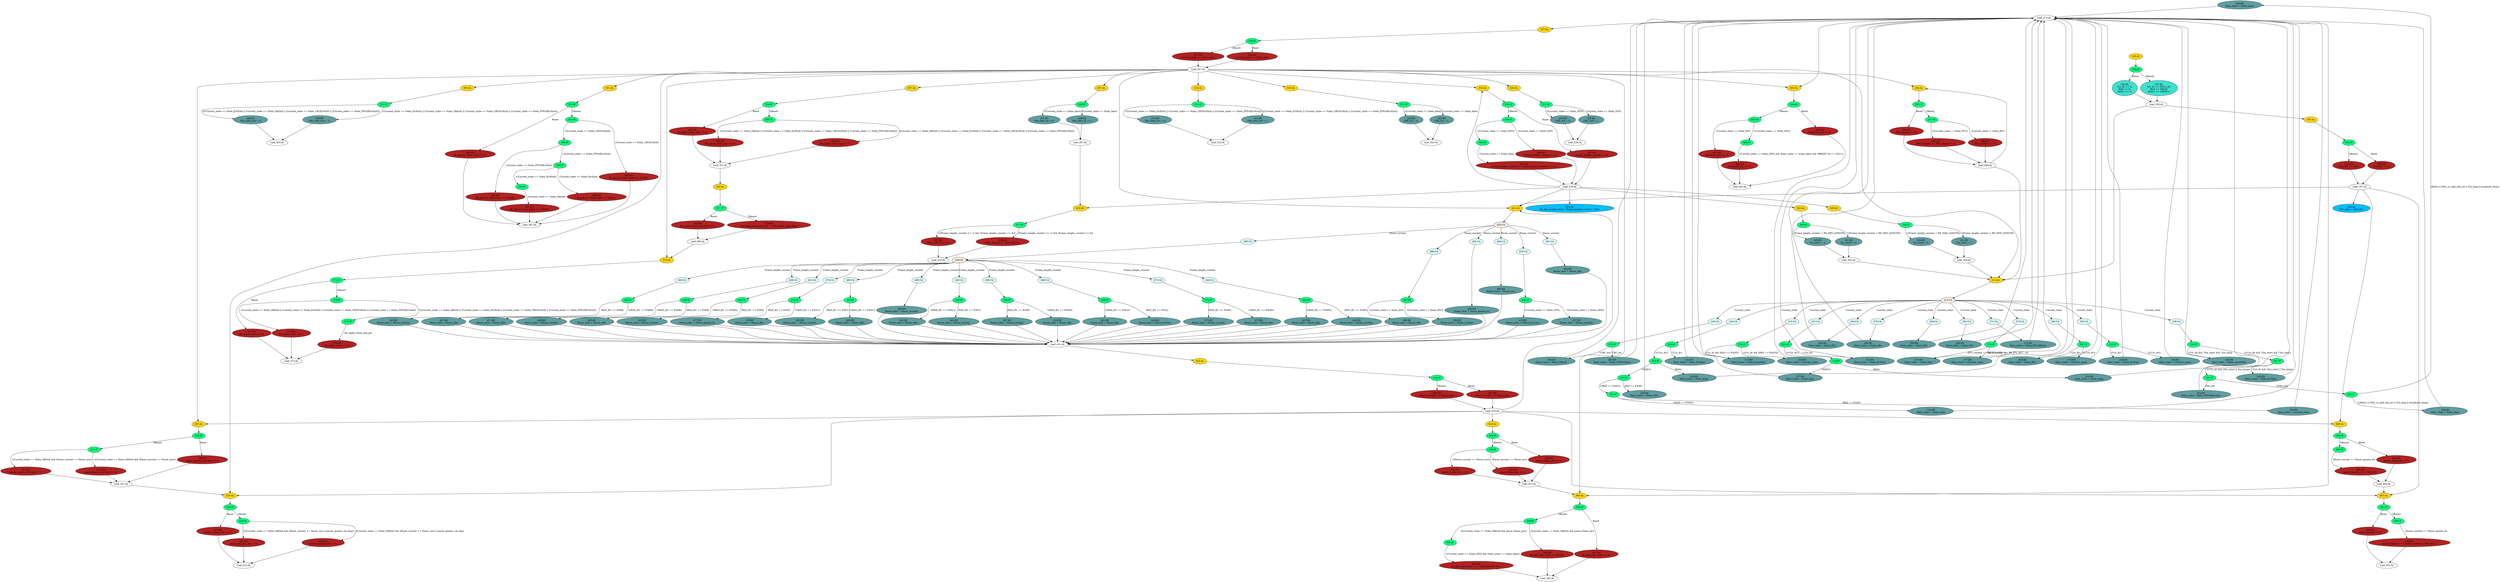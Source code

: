 strict digraph "compose( ,  )" {
	node [label="\N"];
	"246:BS"	 [ast="<pyverilog.vparser.ast.BlockingSubstitution object at 0x7fbb25f0e810>",
		fillcolor=cadetblue,
		label="246:BS
Next_state = State_drop;",
		statements="[<pyverilog.vparser.ast.BlockingSubstitution object at 0x7fbb25f0e810>]",
		style=filled,
		typ=BlockingSubstitution];
	"Leaf_213:AL"	 [def_var="['Next_state']",
		label="Leaf_213:AL"];
	"246:BS" -> "Leaf_213:AL"	 [cond="[]",
		lineno=None];
	"Leaf_207:AL"	 [def_var="['Current_state']",
		label="Leaf_207:AL"];
	"381:AL"	 [ast="<pyverilog.vparser.ast.Always object at 0x7fbb2621f950>",
		clk_sens=True,
		fillcolor=gold,
		label="381:AL",
		sens="['Clk', 'Reset']",
		statements="[]",
		style=filled,
		typ=Always,
		use_var="['Reset', 'State_OkEnd', 'Current_state', 'State_ErrEnd', 'State_CRCErrEnd', 'State_FFFullErrEnd']"];
	"Leaf_207:AL" -> "381:AL";
	"357:AL"	 [ast="<pyverilog.vparser.ast.Always object at 0x7fbb25f2ba50>",
		clk_sens=True,
		fillcolor=gold,
		label="357:AL",
		sens="['Clk', 'Reset']",
		statements="[]",
		style=filled,
		typ=Always,
		use_var="['Reset', 'State_OkEnd', 'Current_state', 'State_ErrEnd', 'State_CRCErrEnd', 'State_FFFullErrEnd']"];
	"Leaf_207:AL" -> "357:AL";
	"284:AL"	 [ast="<pyverilog.vparser.ast.Always object at 0x7fbb25f04610>",
		clk_sens=True,
		fillcolor=gold,
		label="284:AL",
		sens="['Reset', 'Clk']",
		statements="[]",
		style=filled,
		typ=Always,
		use_var="['Reset', 'IFG_counter', 'Current_state', 'State_IFG']"];
	"Leaf_207:AL" -> "284:AL";
	"310:AL"	 [ast="<pyverilog.vparser.ast.Always object at 0x7fbb25f29e90>",
		clk_sens=False,
		fillcolor=gold,
		label="310:AL",
		sens="['Current_state']",
		statements="[]",
		style=filled,
		typ=Always,
		use_var="['State_FFFullErrEnd', 'Current_state', 'State_ErrEnd', 'State_CRCErrEnd']"];
	"Leaf_207:AL" -> "310:AL";
	"297:AL"	 [ast="<pyverilog.vparser.ast.Always object at 0x7fbb25f04e50>",
		clk_sens=False,
		fillcolor=gold,
		label="297:AL",
		sens="['Current_state']",
		statements="[]",
		style=filled,
		typ=Always,
		use_var="['State_data', 'Current_state']"];
	"Leaf_207:AL" -> "297:AL";
	"213:AL"	 [ast="<pyverilog.vparser.ast.Always object at 0x7fbb2633e0d0>",
		clk_sens=False,
		fillcolor=gold,
		label="213:AL",
		sens="['Current_state']",
		statements="[]",
		style=filled,
		typ=Always,
		use_var="['Fifo_full', 'RX_IFG_SET', 'Current_state', 'RxErr', 'Too_short', 'MAC_rx_add_chk_err', 'CRC_err', 'broadcast_drop', 'IFG_counter', '\
Too_long', 'RxD', 'Crs_dv']"];
	"Leaf_207:AL" -> "213:AL";
	"320:AL"	 [ast="<pyverilog.vparser.ast.Always object at 0x7fbb25f2c7d0>",
		clk_sens=False,
		fillcolor=gold,
		label="320:AL",
		sens="['Current_state']",
		statements="[]",
		style=filled,
		typ=Always,
		use_var="['State_data', 'Current_state']"];
	"Leaf_207:AL" -> "320:AL";
	"507:AL"	 [ast="<pyverilog.vparser.ast.Always object at 0x7fbb25fa4e90>",
		clk_sens=True,
		fillcolor=gold,
		label="507:AL",
		sens="['Clk', 'Reset']",
		statements="[]",
		style=filled,
		typ=Always,
		use_var="['Pause_syn', 'State_OkEnd', 'Reset', 'Current_state', 'Pause_current']"];
	"Leaf_207:AL" -> "507:AL";
	"372:AL"	 [ast="<pyverilog.vparser.ast.Always object at 0x7fbb26213c10>",
		clk_sens=True,
		fillcolor=gold,
		label="372:AL",
		sens="['Clk', 'Reset']",
		statements="[]",
		style=filled,
		typ=Always,
		use_var="['Reset', 'Rx_apply_rmon_tmp_pl1', 'State_OkEnd', 'Current_state', 'State_ErrEnd', 'State_CRCErrEnd', 'State_FFFullErrEnd']"];
	"Leaf_207:AL" -> "372:AL";
	"335:AL"	 [ast="<pyverilog.vparser.ast.Always object at 0x7fbb25f2a310>",
		clk_sens=True,
		fillcolor=gold,
		label="335:AL",
		sens="['Clk', 'Reset']",
		statements="[]",
		style=filled,
		typ=Always,
		use_var="['Reset', 'State_data', 'Current_state', 'State_SFD', 'Frame_length_counter']"];
	"Leaf_207:AL" -> "335:AL";
	"403:AL"	 [ast="<pyverilog.vparser.ast.Always object at 0x7fbb2622e3d0>",
		clk_sens=True,
		fillcolor=gold,
		label="403:AL",
		sens="['Clk', 'Reset']",
		statements="[]",
		style=filled,
		typ=Always,
		use_var="['Reset', 'Current_state', 'State_data', 'MRxD', 'State_IFG', 'State_SFD', 'Next_state']"];
	"Leaf_207:AL" -> "403:AL";
	"515:AL"	 [ast="<pyverilog.vparser.ast.Always object at 0x7fbb25f787d0>",
		clk_sens=True,
		fillcolor=gold,
		label="515:AL",
		sens="['Clk', 'Reset']",
		statements="[]",
		style=filled,
		typ=Always,
		use_var="['Reset', 'State_OkEnd', 'Pause_syn', 'Current_state', 'pause_quanta_val_tmp', 'Pause_current']"];
	"Leaf_207:AL" -> "515:AL";
	"431:AL"	 [ast="<pyverilog.vparser.ast.Always object at 0x7fbb26217c50>",
		clk_sens=False,
		fillcolor=gold,
		label="431:AL",
		sens="['Pause_current']",
		statements="[]",
		style=filled,
		typ=Always,
		use_var="['RxD_dl1', 'State_IFG', 'Current_state', 'Pause_current', 'Frame_length_counter', 'State_SFD']"];
	"Leaf_207:AL" -> "431:AL";
	"395:AL"	 [ast="<pyverilog.vparser.ast.Always object at 0x7fbb262252d0>",
		clk_sens=True,
		fillcolor=gold,
		label="395:AL",
		sens="['Clk', 'Reset']",
		statements="[]",
		style=filled,
		typ=Always,
		use_var="['pause_frame_ptr', 'Reset', 'State_OkEnd', 'Current_state', 'State_data', 'MRxD', 'State_SFD', 'Next_state']"];
	"Leaf_207:AL" -> "395:AL";
	"326:AL"	 [ast="<pyverilog.vparser.ast.Always object at 0x7fbb25f2cd10>",
		clk_sens=False,
		fillcolor=gold,
		label="326:AL",
		sens="['Current_state']",
		statements="[]",
		style=filled,
		typ=Always,
		use_var="['Current_state', 'State_SFD']"];
	"Leaf_207:AL" -> "326:AL";
	"303:AL"	 [ast="<pyverilog.vparser.ast.Always object at 0x7fbb25f29450>",
		clk_sens=False,
		fillcolor=gold,
		label="303:AL",
		sens="['Current_state']",
		statements="[]",
		style=filled,
		typ=Always,
		use_var="['State_OkEnd', 'State_FFFullErrEnd', 'Current_state', 'State_ErrEnd', 'State_CRCErrEnd']"];
	"Leaf_207:AL" -> "303:AL";
	"525:NS"	 [ast="<pyverilog.vparser.ast.NonblockingSubstitution object at 0x7fbb25f9c350>",
		fillcolor=firebrick,
		label="525:NS
pause_frame_ptr <= 0;",
		statements="[<pyverilog.vparser.ast.NonblockingSubstitution object at 0x7fbb25f9c350>]",
		style=filled,
		typ=NonblockingSubstitution];
	"Leaf_523:AL"	 [def_var="['pause_frame_ptr']",
		label="Leaf_523:AL"];
	"525:NS" -> "Leaf_523:AL"	 [cond="[]",
		lineno=None];
	"Leaf_349:AL"	 [def_var="['Too_long']",
		label="Leaf_349:AL"];
	"Leaf_349:AL" -> "213:AL";
	"409:NS"	 [ast="<pyverilog.vparser.ast.NonblockingSubstitution object at 0x7fbb26217090>",
		fillcolor=firebrick,
		label="409:NS
broadcast_ptr <= 1;",
		statements="[<pyverilog.vparser.ast.NonblockingSubstitution object at 0x7fbb26217090>]",
		style=filled,
		typ=NonblockingSubstitution];
	"Leaf_403:AL"	 [def_var="['broadcast_ptr']",
		label="Leaf_403:AL"];
	"409:NS" -> "Leaf_403:AL"	 [cond="[]",
		lineno=None];
	"191:BL"	 [ast="<pyverilog.vparser.ast.Block object at 0x7fbb263474d0>",
		fillcolor=turquoise,
		label="191:BL
Crs_dv <= MCrs_dv;
RxD <= MRxD;
RxErr <= MRxErr;",
		statements="[<pyverilog.vparser.ast.NonblockingSubstitution object at 0x7fbb263473d0>, <pyverilog.vparser.ast.NonblockingSubstitution object \
at 0x7fbb26347510>, <pyverilog.vparser.ast.NonblockingSubstitution object at 0x7fbb26347650>]",
		style=filled,
		typ=Block];
	"Leaf_183:AL"	 [def_var="['RxErr', 'Crs_dv', 'RxD']",
		label="Leaf_183:AL"];
	"191:BL" -> "Leaf_183:AL"	 [cond="[]",
		lineno=None];
	"491:CA"	 [ast="<pyverilog.vparser.ast.Case object at 0x7fbb25faca50>",
		fillcolor=lightcyan,
		label="491:CA",
		statements="[]",
		style=filled,
		typ=Case];
	"492:BS"	 [ast="<pyverilog.vparser.ast.BlockingSubstitution object at 0x7fbb25face90>",
		fillcolor=cadetblue,
		label="492:BS
Pause_next = Pause_idle;",
		statements="[<pyverilog.vparser.ast.BlockingSubstitution object at 0x7fbb25face90>]",
		style=filled,
		typ=BlockingSubstitution];
	"491:CA" -> "492:BS"	 [cond="[]",
		lineno=None];
	"464:IF"	 [ast="<pyverilog.vparser.ast.IfStatement object at 0x7fbb25fa7390>",
		fillcolor=springgreen,
		label="464:IF",
		statements="[]",
		style=filled,
		typ=IfStatement];
	"467:BS"	 [ast="<pyverilog.vparser.ast.BlockingSubstitution object at 0x7fbb25fa7550>",
		fillcolor=cadetblue,
		label="467:BS
Pause_next = Pause_idle;",
		statements="[<pyverilog.vparser.ast.BlockingSubstitution object at 0x7fbb25fa7550>]",
		style=filled,
		typ=BlockingSubstitution];
	"464:IF" -> "467:BS"	 [cond="['RxD_dl1']",
		label="!((RxD_dl1 == 8'h88))",
		lineno=464];
	"465:BS"	 [ast="<pyverilog.vparser.ast.BlockingSubstitution object at 0x7fbb25fa73d0>",
		fillcolor=cadetblue,
		label="465:BS
Pause_next = Pause_current;",
		statements="[<pyverilog.vparser.ast.BlockingSubstitution object at 0x7fbb25fa73d0>]",
		style=filled,
		typ=BlockingSubstitution];
	"464:IF" -> "465:BS"	 [cond="['RxD_dl1']",
		label="(RxD_dl1 == 8'h88)",
		lineno=464];
	"265:BS"	 [ast="<pyverilog.vparser.ast.BlockingSubstitution object at 0x7fbb25f01610>",
		fillcolor=cadetblue,
		label="265:BS
Next_state = State_IFG;",
		statements="[<pyverilog.vparser.ast.BlockingSubstitution object at 0x7fbb25f01610>]",
		style=filled,
		typ=BlockingSubstitution];
	"265:BS" -> "Leaf_213:AL"	 [cond="[]",
		lineno=None];
	"225:IF"	 [ast="<pyverilog.vparser.ast.IfStatement object at 0x7fbb2633ef90>",
		fillcolor=springgreen,
		label="225:IF",
		statements="[]",
		style=filled,
		typ=IfStatement];
	"226:BS"	 [ast="<pyverilog.vparser.ast.BlockingSubstitution object at 0x7fbb2633efd0>",
		fillcolor=cadetblue,
		label="226:BS
Next_state = State_SFD;",
		statements="[<pyverilog.vparser.ast.BlockingSubstitution object at 0x7fbb2633efd0>]",
		style=filled,
		typ=BlockingSubstitution];
	"225:IF" -> "226:BS"	 [cond="['RxD']",
		label="(RxD == 8'hd5)",
		lineno=225];
	"227:IF"	 [ast="<pyverilog.vparser.ast.IfStatement object at 0x7fbb25f0d310>",
		fillcolor=springgreen,
		label="227:IF",
		statements="[]",
		style=filled,
		typ=IfStatement];
	"225:IF" -> "227:IF"	 [cond="['RxD']",
		label="!((RxD == 8'hd5))",
		lineno=225];
	"386:IF"	 [ast="<pyverilog.vparser.ast.IfStatement object at 0x7fbb26225250>",
		fillcolor=springgreen,
		label="386:IF",
		statements="[]",
		style=filled,
		typ=IfStatement];
	"388:IF"	 [ast="<pyverilog.vparser.ast.IfStatement object at 0x7fbb26225610>",
		fillcolor=springgreen,
		label="388:IF",
		statements="[]",
		style=filled,
		typ=IfStatement];
	"386:IF" -> "388:IF"	 [cond="['Current_state', 'State_FFFullErrEnd']",
		label="!((Current_state == State_FFFullErrEnd))",
		lineno=386];
	"387:NS"	 [ast="<pyverilog.vparser.ast.NonblockingSubstitution object at 0x7fbb26225290>",
		fillcolor=firebrick,
		label="387:NS
Rx_pkt_err_type_rmon <= 3'b010;",
		statements="[<pyverilog.vparser.ast.NonblockingSubstitution object at 0x7fbb26225290>]",
		style=filled,
		typ=NonblockingSubstitution];
	"386:IF" -> "387:NS"	 [cond="['Current_state', 'State_FFFullErrEnd']",
		label="(Current_state == State_FFFullErrEnd)",
		lineno=386];
	"526:IF"	 [ast="<pyverilog.vparser.ast.IfStatement object at 0x7fbb25f9c790>",
		fillcolor=springgreen,
		label="526:IF",
		statements="[]",
		style=filled,
		typ=IfStatement];
	"529:NS"	 [ast="<pyverilog.vparser.ast.NonblockingSubstitution object at 0x7fbb25f9c890>",
		fillcolor=firebrick,
		label="529:NS
pause_frame_ptr <= 0;",
		statements="[<pyverilog.vparser.ast.NonblockingSubstitution object at 0x7fbb25f9c890>]",
		style=filled,
		typ=NonblockingSubstitution];
	"526:IF" -> "529:NS"	 [cond="['Pause_current', 'Pause_syn']",
		label="!((Pause_current == Pause_syn))",
		lineno=526];
	"527:NS"	 [ast="<pyverilog.vparser.ast.NonblockingSubstitution object at 0x7fbb25f9c6d0>",
		fillcolor=firebrick,
		label="527:NS
pause_frame_ptr <= 1;",
		statements="[<pyverilog.vparser.ast.NonblockingSubstitution object at 0x7fbb25f9c6d0>]",
		style=filled,
		typ=NonblockingSubstitution];
	"526:IF" -> "527:NS"	 [cond="['Pause_current', 'Pause_syn']",
		label="(Pause_current == Pause_syn)",
		lineno=526];
	"495:AL"	 [ast="<pyverilog.vparser.ast.Always object at 0x7fbb25fa40d0>",
		clk_sens=True,
		fillcolor=gold,
		label="495:AL",
		sens="['Clk', 'Reset']",
		statements="[]",
		style=filled,
		typ=Always,
		use_var="['Reset', 'RxD_dl1', 'Pause_quanta_hi', 'Pause_current']"];
	"496:IF"	 [ast="<pyverilog.vparser.ast.IfStatement object at 0x7fbb25fa4210>",
		fillcolor=springgreen,
		label="496:IF",
		statements="[]",
		style=filled,
		typ=IfStatement];
	"495:AL" -> "496:IF"	 [cond="[]",
		lineno=None];
	"237:BS"	 [ast="<pyverilog.vparser.ast.BlockingSubstitution object at 0x7fbb25f0d910>",
		fillcolor=cadetblue,
		label="237:BS
Next_state = State_data;",
		statements="[<pyverilog.vparser.ast.BlockingSubstitution object at 0x7fbb25f0d910>]",
		style=filled,
		typ=BlockingSubstitution];
	"237:BS" -> "Leaf_213:AL"	 [cond="[]",
		lineno=None];
	"445:BS"	 [ast="<pyverilog.vparser.ast.BlockingSubstitution object at 0x7fbb26227d10>",
		fillcolor=cadetblue,
		label="445:BS
Pause_next = Pause_current;",
		statements="[<pyverilog.vparser.ast.BlockingSubstitution object at 0x7fbb26227d10>]",
		style=filled,
		typ=BlockingSubstitution];
	"Leaf_431:AL"	 [def_var="['Pause_next']",
		label="Leaf_431:AL"];
	"445:BS" -> "Leaf_431:AL"	 [cond="[]",
		lineno=None];
	"377:NS"	 [ast="<pyverilog.vparser.ast.NonblockingSubstitution object at 0x7fbb2621f5d0>",
		fillcolor=firebrick,
		label="377:NS
Rx_apply_rmon <= 1;",
		statements="[<pyverilog.vparser.ast.NonblockingSubstitution object at 0x7fbb2621f5d0>]",
		style=filled,
		typ=NonblockingSubstitution];
	"Leaf_372:AL"	 [def_var="['Rx_apply_rmon']",
		label="Leaf_372:AL"];
	"377:NS" -> "Leaf_372:AL"	 [cond="[]",
		lineno=None];
	"401:NS"	 [ast="<pyverilog.vparser.ast.NonblockingSubstitution object at 0x7fbb2622e510>",
		fillcolor=firebrick,
		label="401:NS
Rx_pkt_type_rmon <= { 1'b0, MRxD[7:6] };",
		statements="[<pyverilog.vparser.ast.NonblockingSubstitution object at 0x7fbb2622e510>]",
		style=filled,
		typ=NonblockingSubstitution];
	"Leaf_395:AL"	 [def_var="['Rx_pkt_type_rmon']",
		label="Leaf_395:AL"];
	"401:NS" -> "Leaf_395:AL"	 [cond="[]",
		lineno=None];
	"438:CA"	 [ast="<pyverilog.vparser.ast.Case object at 0x7fbb26227390>",
		fillcolor=lightcyan,
		label="438:CA",
		statements="[]",
		style=filled,
		typ=Case];
	"439:CS"	 [ast="<pyverilog.vparser.ast.CaseStatement object at 0x7fbb25fa7e10>",
		fillcolor=linen,
		label="439:CS",
		statements="[]",
		style=filled,
		typ=CaseStatement];
	"438:CA" -> "439:CS"	 [cond="[]",
		lineno=None];
	"498:IF"	 [ast="<pyverilog.vparser.ast.IfStatement object at 0x7fbb25fa4510>",
		fillcolor=springgreen,
		label="498:IF",
		statements="[]",
		style=filled,
		typ=IfStatement];
	"496:IF" -> "498:IF"	 [cond="['Reset']",
		label="!(Reset)",
		lineno=496];
	"497:NS"	 [ast="<pyverilog.vparser.ast.NonblockingSubstitution object at 0x7fbb25fa4250>",
		fillcolor=firebrick,
		label="497:NS
pause_quanta_h <= 0;",
		statements="[<pyverilog.vparser.ast.NonblockingSubstitution object at 0x7fbb25fa4250>]",
		style=filled,
		typ=NonblockingSubstitution];
	"496:IF" -> "497:NS"	 [cond="['Reset']",
		label=Reset,
		lineno=496];
	"259:CA"	 [ast="<pyverilog.vparser.ast.Case object at 0x7fbb25f0efd0>",
		fillcolor=lightcyan,
		label="259:CA",
		statements="[]",
		style=filled,
		typ=Case];
	"260:BS"	 [ast="<pyverilog.vparser.ast.BlockingSubstitution object at 0x7fbb25f01190>",
		fillcolor=cadetblue,
		label="260:BS
Next_state = State_IFG;",
		statements="[<pyverilog.vparser.ast.BlockingSubstitution object at 0x7fbb25f01190>]",
		style=filled,
		typ=BlockingSubstitution];
	"259:CA" -> "260:BS"	 [cond="[]",
		lineno=None];
	"Leaf_366:AL"	 [def_var="['Rx_apply_rmon_tmp_pl1']",
		label="Leaf_366:AL"];
	"Leaf_366:AL" -> "372:AL";
	"416:AL"	 [ast="<pyverilog.vparser.ast.Always object at 0x7fbb26217190>",
		clk_sens=False,
		fillcolor=gold,
		label="416:AL",
		sens="['Frame_length_counter', 'Fifo_data_en']",
		statements="[]",
		style=filled,
		typ=Always,
		use_var="['Fifo_data_en', 'Frame_length_counter']"];
	"417:IF"	 [ast="<pyverilog.vparser.ast.IfStatement object at 0x7fbb262174d0>",
		fillcolor=springgreen,
		label="417:IF",
		statements="[]",
		style=filled,
		typ=IfStatement];
	"416:AL" -> "417:IF"	 [cond="[]",
		lineno=None];
	"440:CA"	 [ast="<pyverilog.vparser.ast.Case object at 0x7fbb26227550>",
		fillcolor=lightcyan,
		label="440:CA",
		statements="[]",
		style=filled,
		typ=Case];
	"440:IF"	 [ast="<pyverilog.vparser.ast.IfStatement object at 0x7fbb26227810>",
		fillcolor=springgreen,
		label="440:IF",
		statements="[]",
		style=filled,
		typ=IfStatement];
	"440:CA" -> "440:IF"	 [cond="[]",
		lineno=None];
	"280:BS"	 [ast="<pyverilog.vparser.ast.BlockingSubstitution object at 0x7fbb25f04410>",
		fillcolor=cadetblue,
		label="280:BS
Next_state = State_idle;",
		statements="[<pyverilog.vparser.ast.BlockingSubstitution object at 0x7fbb25f04410>]",
		style=filled,
		typ=BlockingSubstitution];
	"280:BS" -> "Leaf_213:AL"	 [cond="[]",
		lineno=None];
	"248:BS"	 [ast="<pyverilog.vparser.ast.BlockingSubstitution object at 0x7fbb25f0e990>",
		fillcolor=cadetblue,
		label="248:BS
Next_state = State_data;",
		statements="[<pyverilog.vparser.ast.BlockingSubstitution object at 0x7fbb25f0e990>]",
		style=filled,
		typ=BlockingSubstitution];
	"248:BS" -> "Leaf_213:AL"	 [cond="[]",
		lineno=None];
	"447:BS"	 [ast="<pyverilog.vparser.ast.BlockingSubstitution object at 0x7fbb26227e90>",
		fillcolor=cadetblue,
		label="447:BS
Pause_next = Pause_idle;",
		statements="[<pyverilog.vparser.ast.BlockingSubstitution object at 0x7fbb26227e90>]",
		style=filled,
		typ=BlockingSubstitution];
	"447:BS" -> "Leaf_431:AL"	 [cond="[]",
		lineno=None];
	"183:AL"	 [ast="<pyverilog.vparser.ast.Always object at 0x7fbb25f67dd0>",
		clk_sens=True,
		fillcolor=gold,
		label="183:AL",
		sens="['Reset', 'Clk']",
		statements="[]",
		style=filled,
		typ=Always,
		use_var="['Reset', 'MCrs_dv', 'MRxErr', 'MRxD']"];
	"184:IF"	 [ast="<pyverilog.vparser.ast.IfStatement object at 0x7fbb263471d0>",
		fillcolor=springgreen,
		label="184:IF",
		statements="[]",
		style=filled,
		typ=IfStatement];
	"183:AL" -> "184:IF"	 [cond="[]",
		lineno=None];
	"509:NS"	 [ast="<pyverilog.vparser.ast.NonblockingSubstitution object at 0x7fbb25f78050>",
		fillcolor=firebrick,
		label="509:NS
pause_quanta_val_tmp <= 0;",
		statements="[<pyverilog.vparser.ast.NonblockingSubstitution object at 0x7fbb25f78050>]",
		style=filled,
		typ=NonblockingSubstitution];
	"Leaf_507:AL"	 [def_var="['pause_quanta_val_tmp']",
		label="Leaf_507:AL"];
	"509:NS" -> "Leaf_507:AL"	 [cond="[]",
		lineno=None];
	"396:IF"	 [ast="<pyverilog.vparser.ast.IfStatement object at 0x7fbb26225990>",
		fillcolor=springgreen,
		label="396:IF",
		statements="[]",
		style=filled,
		typ=IfStatement];
	"398:IF"	 [ast="<pyverilog.vparser.ast.IfStatement object at 0x7fbb26225e50>",
		fillcolor=springgreen,
		label="398:IF",
		statements="[]",
		style=filled,
		typ=IfStatement];
	"396:IF" -> "398:IF"	 [cond="['Reset']",
		label="!(Reset)",
		lineno=396];
	"397:NS"	 [ast="<pyverilog.vparser.ast.NonblockingSubstitution object at 0x7fbb26225a50>",
		fillcolor=firebrick,
		label="397:NS
Rx_pkt_type_rmon <= 0;",
		statements="[<pyverilog.vparser.ast.NonblockingSubstitution object at 0x7fbb26225a50>]",
		style=filled,
		typ=NonblockingSubstitution];
	"396:IF" -> "397:NS"	 [cond="['Reset']",
		label=Reset,
		lineno=396];
	"382:IF"	 [ast="<pyverilog.vparser.ast.IfStatement object at 0x7fbb2621fa90>",
		fillcolor=springgreen,
		label="382:IF",
		statements="[]",
		style=filled,
		typ=IfStatement];
	"381:AL" -> "382:IF"	 [cond="[]",
		lineno=None];
	"391:NS"	 [ast="<pyverilog.vparser.ast.NonblockingSubstitution object at 0x7fbb262259d0>",
		fillcolor=firebrick,
		label="391:NS
Rx_pkt_err_type_rmon <= 3'b100;",
		statements="[<pyverilog.vparser.ast.NonblockingSubstitution object at 0x7fbb262259d0>]",
		style=filled,
		typ=NonblockingSubstitution];
	"Leaf_381:AL"	 [def_var="['Rx_pkt_err_type_rmon']",
		label="Leaf_381:AL"];
	"391:NS" -> "Leaf_381:AL"	 [cond="[]",
		lineno=None];
	"373:IF"	 [ast="<pyverilog.vparser.ast.IfStatement object at 0x7fbb26213d50>",
		fillcolor=springgreen,
		label="373:IF",
		statements="[]",
		style=filled,
		typ=IfStatement];
	"375:IF"	 [ast="<pyverilog.vparser.ast.IfStatement object at 0x7fbb2621f590>",
		fillcolor=springgreen,
		label="375:IF",
		statements="[]",
		style=filled,
		typ=IfStatement];
	"373:IF" -> "375:IF"	 [cond="['Reset']",
		label="!(Reset)",
		lineno=373];
	"374:NS"	 [ast="<pyverilog.vparser.ast.NonblockingSubstitution object at 0x7fbb26213d90>",
		fillcolor=firebrick,
		label="374:NS
Rx_apply_rmon <= 0;",
		statements="[<pyverilog.vparser.ast.NonblockingSubstitution object at 0x7fbb26213d90>]",
		style=filled,
		typ=NonblockingSubstitution];
	"373:IF" -> "374:NS"	 [cond="['Reset']",
		label=Reset,
		lineno=373];
	"358:IF"	 [ast="<pyverilog.vparser.ast.IfStatement object at 0x7fbb25f2bb90>",
		fillcolor=springgreen,
		label="358:IF",
		statements="[]",
		style=filled,
		typ=IfStatement];
	"357:AL" -> "358:IF"	 [cond="[]",
		lineno=None];
	"223:IF"	 [ast="<pyverilog.vparser.ast.IfStatement object at 0x7fbb2633ec90>",
		fillcolor=springgreen,
		label="223:IF",
		statements="[]",
		style=filled,
		typ=IfStatement];
	"223:IF" -> "225:IF"	 [cond="['RxErr']",
		label="!(RxErr)",
		lineno=223];
	"224:BS"	 [ast="<pyverilog.vparser.ast.BlockingSubstitution object at 0x7fbb2633ecd0>",
		fillcolor=cadetblue,
		label="224:BS
Next_state = State_drop;",
		statements="[<pyverilog.vparser.ast.BlockingSubstitution object at 0x7fbb2633ecd0>]",
		style=filled,
		typ=BlockingSubstitution];
	"223:IF" -> "224:BS"	 [cond="['RxErr']",
		label=RxErr,
		lineno=223];
	"475:BS"	 [ast="<pyverilog.vparser.ast.BlockingSubstitution object at 0x7fbb25fa7e50>",
		fillcolor=cadetblue,
		label="475:BS
Pause_next = Pause_idle;",
		statements="[<pyverilog.vparser.ast.BlockingSubstitution object at 0x7fbb25fa7e50>]",
		style=filled,
		typ=BlockingSubstitution];
	"475:BS" -> "Leaf_431:AL"	 [cond="[]",
		lineno=None];
	"338:IF"	 [ast="<pyverilog.vparser.ast.IfStatement object at 0x7fbb25f2a7d0>",
		fillcolor=springgreen,
		label="338:IF",
		statements="[]",
		style=filled,
		typ=IfStatement];
	"340:IF"	 [ast="<pyverilog.vparser.ast.IfStatement object at 0x7fbb25f2aa90>",
		fillcolor=springgreen,
		label="340:IF",
		statements="[]",
		style=filled,
		typ=IfStatement];
	"338:IF" -> "340:IF"	 [cond="['Current_state', 'State_SFD']",
		label="!((Current_state == State_SFD))",
		lineno=338];
	"339:NS"	 [ast="<pyverilog.vparser.ast.NonblockingSubstitution object at 0x7fbb25f2a810>",
		fillcolor=firebrick,
		label="339:NS
Frame_length_counter <= 1;",
		statements="[<pyverilog.vparser.ast.NonblockingSubstitution object at 0x7fbb25f2a810>]",
		style=filled,
		typ=NonblockingSubstitution];
	"338:IF" -> "339:NS"	 [cond="['Current_state', 'State_SFD']",
		label="(Current_state == State_SFD)",
		lineno=338];
	"322:BS"	 [ast="<pyverilog.vparser.ast.BlockingSubstitution object at 0x7fbb25f2ca10>",
		fillcolor=cadetblue,
		label="322:BS
CRC_en = 1;",
		statements="[<pyverilog.vparser.ast.BlockingSubstitution object at 0x7fbb25f2ca10>]",
		style=filled,
		typ=BlockingSubstitution];
	"Leaf_320:AL"	 [def_var="['CRC_en']",
		label="Leaf_320:AL"];
	"322:BS" -> "Leaf_320:AL"	 [cond="[]",
		lineno=None];
	"427:NS"	 [ast="<pyverilog.vparser.ast.NonblockingSubstitution object at 0x7fbb262179d0>",
		fillcolor=firebrick,
		label="427:NS
Pause_current <= Pause_idle;",
		statements="[<pyverilog.vparser.ast.NonblockingSubstitution object at 0x7fbb262179d0>]",
		style=filled,
		typ=NonblockingSubstitution];
	"Leaf_425:AL"	 [def_var="['Pause_current']",
		label="Leaf_425:AL"];
	"427:NS" -> "Leaf_425:AL"	 [cond="[]",
		lineno=None];
	"486:CA"	 [ast="<pyverilog.vparser.ast.Case object at 0x7fbb25fac910>",
		fillcolor=lightcyan,
		label="486:CA",
		statements="[]",
		style=filled,
		typ=Case];
	"487:IF"	 [ast="<pyverilog.vparser.ast.IfStatement object at 0x7fbb25facb90>",
		fillcolor=springgreen,
		label="487:IF",
		statements="[]",
		style=filled,
		typ=IfStatement];
	"486:CA" -> "487:IF"	 [cond="[]",
		lineno=None];
	"207:AL"	 [ast="<pyverilog.vparser.ast.Always object at 0x7fbb26347c90>",
		clk_sens=True,
		fillcolor=gold,
		label="207:AL",
		sens="['Reset', 'Clk']",
		statements="[]",
		style=filled,
		typ=Always,
		use_var="['Reset', 'Next_state']"];
	"Leaf_213:AL" -> "207:AL";
	"Leaf_213:AL" -> "403:AL";
	"Leaf_213:AL" -> "395:AL";
	"426:IF"	 [ast="<pyverilog.vparser.ast.IfStatement object at 0x7fbb26217a90>",
		fillcolor=springgreen,
		label="426:IF",
		statements="[]",
		style=filled,
		typ=IfStatement];
	"426:IF" -> "427:NS"	 [cond="['Reset']",
		label=Reset,
		lineno=426];
	"429:NS"	 [ast="<pyverilog.vparser.ast.NonblockingSubstitution object at 0x7fbb26217b90>",
		fillcolor=firebrick,
		label="429:NS
Pause_current <= Pause_next;",
		statements="[<pyverilog.vparser.ast.NonblockingSubstitution object at 0x7fbb26217b90>]",
		style=filled,
		typ=NonblockingSubstitution];
	"426:IF" -> "429:NS"	 [cond="['Reset']",
		label="!(Reset)",
		lineno=426];
	"355:AS"	 [ast="<pyverilog.vparser.ast.Assign object at 0x7fbb25f2b7d0>",
		def_var="['Rx_pkt_length_rmon']",
		fillcolor=deepskyblue,
		label="355:AS
Rx_pkt_length_rmon = Frame_length_counter - 1'b1;",
		statements="[]",
		style=filled,
		typ=Assign,
		use_var="['Frame_length_counter']"];
	"308:BS"	 [ast="<pyverilog.vparser.ast.BlockingSubstitution object at 0x7fbb25f29d10>",
		fillcolor=cadetblue,
		label="308:BS
Fifo_data_end = 0;",
		statements="[<pyverilog.vparser.ast.BlockingSubstitution object at 0x7fbb25f29d10>]",
		style=filled,
		typ=BlockingSubstitution];
	"Leaf_303:AL"	 [def_var="['Fifo_data_end']",
		label="Leaf_303:AL"];
	"308:BS" -> "Leaf_303:AL"	 [cond="[]",
		lineno=None];
	"285:IF"	 [ast="<pyverilog.vparser.ast.IfStatement object at 0x7fbb25f04710>",
		fillcolor=springgreen,
		label="285:IF",
		statements="[]",
		style=filled,
		typ=IfStatement];
	"284:AL" -> "285:IF"	 [cond="[]",
		lineno=None];
	"274:IF"	 [ast="<pyverilog.vparser.ast.IfStatement object at 0x7fbb25f04110>",
		fillcolor=springgreen,
		label="274:IF",
		statements="[]",
		style=filled,
		typ=IfStatement];
	"275:BS"	 [ast="<pyverilog.vparser.ast.BlockingSubstitution object at 0x7fbb25f04150>",
		fillcolor=cadetblue,
		label="275:BS
Next_state = State_idle;",
		statements="[<pyverilog.vparser.ast.BlockingSubstitution object at 0x7fbb25f04150>]",
		style=filled,
		typ=BlockingSubstitution];
	"274:IF" -> "275:BS"	 [cond="['IFG_counter', 'RX_IFG_SET']",
		label="(IFG_counter == RX_IFG_SET - 4)",
		lineno=274];
	"277:BS"	 [ast="<pyverilog.vparser.ast.BlockingSubstitution object at 0x7fbb25f04310>",
		fillcolor=cadetblue,
		label="277:BS
Next_state = Current_state;",
		statements="[<pyverilog.vparser.ast.BlockingSubstitution object at 0x7fbb25f04310>]",
		style=filled,
		typ=BlockingSubstitution];
	"274:IF" -> "277:BS"	 [cond="['IFG_counter', 'RX_IFG_SET']",
		label="!((IFG_counter == RX_IFG_SET - 4))",
		lineno=274];
	"429:NS" -> "Leaf_425:AL"	 [cond="[]",
		lineno=None];
	"485:BS"	 [ast="<pyverilog.vparser.ast.BlockingSubstitution object at 0x7fbb25fac810>",
		fillcolor=cadetblue,
		label="485:BS
Pause_next = Pause_syn;",
		statements="[<pyverilog.vparser.ast.BlockingSubstitution object at 0x7fbb25fac810>]",
		style=filled,
		typ=BlockingSubstitution];
	"485:BS" -> "Leaf_431:AL"	 [cond="[]",
		lineno=None];
	"490:BS"	 [ast="<pyverilog.vparser.ast.BlockingSubstitution object at 0x7fbb25facd90>",
		fillcolor=cadetblue,
		label="490:BS
Pause_next = Pause_current;",
		statements="[<pyverilog.vparser.ast.BlockingSubstitution object at 0x7fbb25facd90>]",
		style=filled,
		typ=BlockingSubstitution];
	"490:BS" -> "Leaf_431:AL"	 [cond="[]",
		lineno=None];
	"456:CA"	 [ast="<pyverilog.vparser.ast.Case object at 0x7fbb25fab690>",
		fillcolor=lightcyan,
		label="456:CA",
		statements="[]",
		style=filled,
		typ=Case];
	"456:IF"	 [ast="<pyverilog.vparser.ast.IfStatement object at 0x7fbb25faba50>",
		fillcolor=springgreen,
		label="456:IF",
		statements="[]",
		style=filled,
		typ=IfStatement];
	"456:CA" -> "456:IF"	 [cond="[]",
		lineno=None];
	"311:IF"	 [ast="<pyverilog.vparser.ast.IfStatement object at 0x7fbb25f2c550>",
		fillcolor=springgreen,
		label="311:IF",
		statements="[]",
		style=filled,
		typ=IfStatement];
	"310:AL" -> "311:IF"	 [cond="[]",
		lineno=None];
	"345:BS"	 [ast="<pyverilog.vparser.ast.BlockingSubstitution object at 0x7fbb25f2af90>",
		fillcolor=cadetblue,
		label="345:BS
Too_short = 1;",
		statements="[<pyverilog.vparser.ast.BlockingSubstitution object at 0x7fbb25f2af90>]",
		style=filled,
		typ=BlockingSubstitution];
	"Leaf_343:AL"	 [def_var="['Too_short']",
		label="Leaf_343:AL"];
	"345:BS" -> "Leaf_343:AL"	 [cond="[]",
		lineno=None];
	"209:NS"	 [ast="<pyverilog.vparser.ast.NonblockingSubstitution object at 0x7fbb26347e10>",
		fillcolor=firebrick,
		label="209:NS
Current_state <= State_idle;",
		statements="[<pyverilog.vparser.ast.NonblockingSubstitution object at 0x7fbb26347e10>]",
		style=filled,
		typ=NonblockingSubstitution];
	"209:NS" -> "Leaf_207:AL"	 [cond="[]",
		lineno=None];
	"360:IF"	 [ast="<pyverilog.vparser.ast.IfStatement object at 0x7fbb262134d0>",
		fillcolor=springgreen,
		label="360:IF",
		statements="[]",
		style=filled,
		typ=IfStatement];
	"364:NS"	 [ast="<pyverilog.vparser.ast.NonblockingSubstitution object at 0x7fbb262135d0>",
		fillcolor=firebrick,
		label="364:NS
Rx_apply_rmon_tmp <= 0;",
		statements="[<pyverilog.vparser.ast.NonblockingSubstitution object at 0x7fbb262135d0>]",
		style=filled,
		typ=NonblockingSubstitution];
	"360:IF" -> "364:NS"	 [cond="['Current_state', 'State_OkEnd', 'Current_state', 'State_ErrEnd', 'Current_state', 'State_CRCErrEnd', 'Current_state', 'State_FFFullErrEnd']",
		label="!(((Current_state == State_OkEnd) || (Current_state == State_ErrEnd) || (Current_state == State_CRCErrEnd) || (Current_state == \
State_FFFullErrEnd)))",
		lineno=360];
	"362:NS"	 [ast="<pyverilog.vparser.ast.NonblockingSubstitution object at 0x7fbb26213410>",
		fillcolor=firebrick,
		label="362:NS
Rx_apply_rmon_tmp <= 1;",
		statements="[<pyverilog.vparser.ast.NonblockingSubstitution object at 0x7fbb26213410>]",
		style=filled,
		typ=NonblockingSubstitution];
	"360:IF" -> "362:NS"	 [cond="['Current_state', 'State_OkEnd', 'Current_state', 'State_ErrEnd', 'Current_state', 'State_CRCErrEnd', 'Current_state', 'State_FFFullErrEnd']",
		label="((Current_state == State_OkEnd) || (Current_state == State_ErrEnd) || (Current_state == State_CRCErrEnd) || (Current_state == State_\
FFFullErrEnd))",
		lineno=360];
	"250:IF"	 [ast="<pyverilog.vparser.ast.IfStatement object at 0x7fbb25f0e890>",
		fillcolor=springgreen,
		label="250:IF",
		statements="[]",
		style=filled,
		typ=IfStatement];
	"253:BS"	 [ast="<pyverilog.vparser.ast.BlockingSubstitution object at 0x7fbb25f0eb90>",
		fillcolor=cadetblue,
		label="253:BS
Next_state = State_OkEnd;",
		statements="[<pyverilog.vparser.ast.BlockingSubstitution object at 0x7fbb25f0eb90>]",
		style=filled,
		typ=BlockingSubstitution];
	"250:IF" -> "253:BS"	 [cond="['CRC_err']",
		label="!(CRC_err)",
		lineno=250];
	"251:BS"	 [ast="<pyverilog.vparser.ast.BlockingSubstitution object at 0x7fbb25f0e950>",
		fillcolor=cadetblue,
		label="251:BS
Next_state = State_CRCErrEnd;",
		statements="[<pyverilog.vparser.ast.BlockingSubstitution object at 0x7fbb25f0e950>]",
		style=filled,
		typ=BlockingSubstitution];
	"250:IF" -> "251:BS"	 [cond="['CRC_err']",
		label=CRC_err,
		lineno=250];
	"449:BS"	 [ast="<pyverilog.vparser.ast.BlockingSubstitution object at 0x7fbb25fab190>",
		fillcolor=cadetblue,
		label="449:BS
Pause_next = Pause_current;",
		statements="[<pyverilog.vparser.ast.BlockingSubstitution object at 0x7fbb25fab190>]",
		style=filled,
		typ=BlockingSubstitution];
	"449:BS" -> "Leaf_431:AL"	 [cond="[]",
		lineno=None];
	"344:IF"	 [ast="<pyverilog.vparser.ast.IfStatement object at 0x7fbb25f2af50>",
		fillcolor=springgreen,
		label="344:IF",
		statements="[]",
		style=filled,
		typ=IfStatement];
	"344:IF" -> "345:BS"	 [cond="['Frame_length_counter', 'RX_MIN_LENGTH']",
		label="(Frame_length_counter < RX_MIN_LENGTH)",
		lineno=344];
	"347:BS"	 [ast="<pyverilog.vparser.ast.BlockingSubstitution object at 0x7fbb25f2b150>",
		fillcolor=cadetblue,
		label="347:BS
Too_short = 0;",
		statements="[<pyverilog.vparser.ast.BlockingSubstitution object at 0x7fbb25f2b150>]",
		style=filled,
		typ=BlockingSubstitution];
	"344:IF" -> "347:BS"	 [cond="['Frame_length_counter', 'RX_MIN_LENGTH']",
		label="!((Frame_length_counter < RX_MIN_LENGTH))",
		lineno=344];
	"Leaf_523:AL" -> "395:AL";
	"268:BS"	 [ast="<pyverilog.vparser.ast.BlockingSubstitution object at 0x7fbb25f01990>",
		fillcolor=cadetblue,
		label="268:BS
Next_state = State_IFG;",
		statements="[<pyverilog.vparser.ast.BlockingSubstitution object at 0x7fbb25f01990>]",
		style=filled,
		typ=BlockingSubstitution];
	"268:BS" -> "Leaf_213:AL"	 [cond="[]",
		lineno=None];
	"453:BS"	 [ast="<pyverilog.vparser.ast.BlockingSubstitution object at 0x7fbb25fab610>",
		fillcolor=cadetblue,
		label="453:BS
Pause_next = Pause_current;",
		statements="[<pyverilog.vparser.ast.BlockingSubstitution object at 0x7fbb25fab610>]",
		style=filled,
		typ=BlockingSubstitution];
	"453:BS" -> "Leaf_431:AL"	 [cond="[]",
		lineno=None];
	"298:IF"	 [ast="<pyverilog.vparser.ast.IfStatement object at 0x7fbb25f291d0>",
		fillcolor=springgreen,
		label="298:IF",
		statements="[]",
		style=filled,
		typ=IfStatement];
	"297:AL" -> "298:IF"	 [cond="[]",
		lineno=None];
	"529:NS" -> "Leaf_523:AL"	 [cond="[]",
		lineno=None];
	"215:CA"	 [ast="<pyverilog.vparser.ast.Case object at 0x7fbb2633e110>",
		fillcolor=lightcyan,
		label="215:CA",
		statements="[]",
		style=filled,
		typ=Case];
	"216:IF"	 [ast="<pyverilog.vparser.ast.IfStatement object at 0x7fbb2633e510>",
		fillcolor=springgreen,
		label="216:IF",
		statements="[]",
		style=filled,
		typ=IfStatement];
	"215:CA" -> "216:IF"	 [cond="[]",
		lineno=None];
	"473:BS"	 [ast="<pyverilog.vparser.ast.BlockingSubstitution object at 0x7fbb25fa7cd0>",
		fillcolor=cadetblue,
		label="473:BS
Pause_next = Pause_current;",
		statements="[<pyverilog.vparser.ast.BlockingSubstitution object at 0x7fbb25fa7cd0>]",
		style=filled,
		typ=BlockingSubstitution];
	"473:BS" -> "Leaf_431:AL"	 [cond="[]",
		lineno=None];
	"226:BS" -> "Leaf_213:AL"	 [cond="[]",
		lineno=None];
	"287:IF"	 [ast="<pyverilog.vparser.ast.IfStatement object at 0x7fbb25f04a50>",
		fillcolor=springgreen,
		label="287:IF",
		statements="[]",
		style=filled,
		typ=IfStatement];
	"285:IF" -> "287:IF"	 [cond="['Reset']",
		label="!(Reset)",
		lineno=285];
	"286:NS"	 [ast="<pyverilog.vparser.ast.NonblockingSubstitution object at 0x7fbb25f04750>",
		fillcolor=firebrick,
		label="286:NS
IFG_counter <= 0;",
		statements="[<pyverilog.vparser.ast.NonblockingSubstitution object at 0x7fbb25f04750>]",
		style=filled,
		typ=NonblockingSubstitution];
	"285:IF" -> "286:NS"	 [cond="['Reset']",
		label=Reset,
		lineno=285];
	"199:NS"	 [ast="<pyverilog.vparser.ast.NonblockingSubstitution object at 0x7fbb26347950>",
		fillcolor=firebrick,
		label="199:NS
RxD_dl1 <= 0;",
		statements="[<pyverilog.vparser.ast.NonblockingSubstitution object at 0x7fbb26347950>]",
		style=filled,
		typ=NonblockingSubstitution];
	"Leaf_197:AL"	 [def_var="['RxD_dl1']",
		label="Leaf_197:AL"];
	"199:NS" -> "Leaf_197:AL"	 [cond="[]",
		lineno=None];
	"249:CA"	 [ast="<pyverilog.vparser.ast.Case object at 0x7fbb25f0df90>",
		fillcolor=lightcyan,
		label="249:CA",
		statements="[]",
		style=filled,
		typ=Case];
	"249:CA" -> "250:IF"	 [cond="[]",
		lineno=None];
	"463:BS"	 [ast="<pyverilog.vparser.ast.BlockingSubstitution object at 0x7fbb25fa70d0>",
		fillcolor=cadetblue,
		label="463:BS
Pause_next = Pause_idle;",
		statements="[<pyverilog.vparser.ast.BlockingSubstitution object at 0x7fbb25fa70d0>]",
		style=filled,
		typ=BlockingSubstitution];
	"463:BS" -> "Leaf_431:AL"	 [cond="[]",
		lineno=None];
	"437:BS"	 [ast="<pyverilog.vparser.ast.BlockingSubstitution object at 0x7fbb262272d0>",
		fillcolor=cadetblue,
		label="437:BS
Pause_next = Pause_current;",
		statements="[<pyverilog.vparser.ast.BlockingSubstitution object at 0x7fbb262272d0>]",
		style=filled,
		typ=BlockingSubstitution];
	"437:BS" -> "Leaf_431:AL"	 [cond="[]",
		lineno=None];
	"448:CA"	 [ast="<pyverilog.vparser.ast.Case object at 0x7fbb26227b50>",
		fillcolor=lightcyan,
		label="448:CA",
		statements="[]",
		style=filled,
		typ=Case];
	"448:IF"	 [ast="<pyverilog.vparser.ast.IfStatement object at 0x7fbb25fab150>",
		fillcolor=springgreen,
		label="448:IF",
		statements="[]",
		style=filled,
		typ=IfStatement];
	"448:CA" -> "448:IF"	 [cond="[]",
		lineno=None];
	"455:BS"	 [ast="<pyverilog.vparser.ast.BlockingSubstitution object at 0x7fbb25fab790>",
		fillcolor=cadetblue,
		label="455:BS
Pause_next = Pause_idle;",
		statements="[<pyverilog.vparser.ast.BlockingSubstitution object at 0x7fbb25fab790>]",
		style=filled,
		typ=BlockingSubstitution];
	"455:BS" -> "Leaf_431:AL"	 [cond="[]",
		lineno=None];
	"353:BS"	 [ast="<pyverilog.vparser.ast.BlockingSubstitution object at 0x7fbb25f2b610>",
		fillcolor=cadetblue,
		label="353:BS
Too_long = 0;",
		statements="[<pyverilog.vparser.ast.BlockingSubstitution object at 0x7fbb25f2b610>]",
		style=filled,
		typ=BlockingSubstitution];
	"353:BS" -> "Leaf_349:AL"	 [cond="[]",
		lineno=None];
	"288:NS"	 [ast="<pyverilog.vparser.ast.NonblockingSubstitution object at 0x7fbb25f04a90>",
		fillcolor=firebrick,
		label="288:NS
IFG_counter <= 0;",
		statements="[<pyverilog.vparser.ast.NonblockingSubstitution object at 0x7fbb25f04a90>]",
		style=filled,
		typ=NonblockingSubstitution];
	"287:IF" -> "288:NS"	 [cond="['Current_state', 'State_IFG']",
		label="(Current_state != State_IFG)",
		lineno=287];
	"290:NS"	 [ast="<pyverilog.vparser.ast.NonblockingSubstitution object at 0x7fbb25f04c90>",
		fillcolor=firebrick,
		label="290:NS
IFG_counter <= IFG_counter + 1;",
		statements="[<pyverilog.vparser.ast.NonblockingSubstitution object at 0x7fbb25f04c90>]",
		style=filled,
		typ=NonblockingSubstitution];
	"287:IF" -> "290:NS"	 [cond="['Current_state', 'State_IFG']",
		label="!((Current_state != State_IFG))",
		lineno=287];
	"214:CS"	 [ast="<pyverilog.vparser.ast.CaseStatement object at 0x7fbb25f01dd0>",
		fillcolor=linen,
		label="214:CS",
		statements="[]",
		style=filled,
		typ=CaseStatement];
	"213:AL" -> "214:CS"	 [cond="[]",
		lineno=None];
	"Leaf_335:AL"	 [def_var="['Frame_length_counter']",
		label="Leaf_335:AL"];
	"Leaf_335:AL" -> "416:AL";
	"Leaf_335:AL" -> "355:AS";
	"Leaf_335:AL" -> "335:AL";
	"343:AL"	 [ast="<pyverilog.vparser.ast.Always object at 0x7fbb25f2ad50>",
		clk_sens=False,
		fillcolor=gold,
		label="343:AL",
		sens="['Frame_length_counter', 'RX_MIN_LENGTH']",
		statements="[]",
		style=filled,
		typ=Always,
		use_var="['RX_MIN_LENGTH', 'Frame_length_counter']"];
	"Leaf_335:AL" -> "343:AL";
	"Leaf_335:AL" -> "431:AL";
	"349:AL"	 [ast="<pyverilog.vparser.ast.Always object at 0x7fbb25f2b210>",
		clk_sens=False,
		fillcolor=gold,
		label="349:AL",
		sens="[]",
		statements="[]",
		style=filled,
		typ=Always,
		use_var="['RX_MAX_LENGTH', 'Frame_length_counter']"];
	"Leaf_335:AL" -> "349:AL";
	"518:IF"	 [ast="<pyverilog.vparser.ast.IfStatement object at 0x7fbb25f78f90>",
		fillcolor=springgreen,
		label="518:IF",
		statements="[]",
		style=filled,
		typ=IfStatement];
	"519:NS"	 [ast="<pyverilog.vparser.ast.NonblockingSubstitution object at 0x7fbb25f78ed0>",
		fillcolor=firebrick,
		label="519:NS
pause_quanta_val <= 1;",
		statements="[<pyverilog.vparser.ast.NonblockingSubstitution object at 0x7fbb25f78ed0>]",
		style=filled,
		typ=NonblockingSubstitution];
	"518:IF" -> "519:NS"	 [cond="['Current_state', 'State_OkEnd', 'Pause_current', 'Pause_syn', 'pause_quanta_val_tmp']",
		label="((Current_state == State_OkEnd) && (Pause_current == Pause_syn) || pause_quanta_val_tmp)",
		lineno=518];
	"521:NS"	 [ast="<pyverilog.vparser.ast.NonblockingSubstitution object at 0x7fbb25f9c0d0>",
		fillcolor=firebrick,
		label="521:NS
pause_quanta_val <= 0;",
		statements="[<pyverilog.vparser.ast.NonblockingSubstitution object at 0x7fbb25f9c0d0>]",
		style=filled,
		typ=NonblockingSubstitution];
	"518:IF" -> "521:NS"	 [cond="['Current_state', 'State_OkEnd', 'Pause_current', 'Pause_syn', 'pause_quanta_val_tmp']",
		label="!(((Current_state == State_OkEnd) && (Pause_current == Pause_syn) || pause_quanta_val_tmp))",
		lineno=518];
	"222:BS"	 [ast="<pyverilog.vparser.ast.BlockingSubstitution object at 0x7fbb2633ea50>",
		fillcolor=cadetblue,
		label="222:BS
Next_state = State_ErrEnd;",
		statements="[<pyverilog.vparser.ast.BlockingSubstitution object at 0x7fbb2633ea50>]",
		style=filled,
		typ=BlockingSubstitution];
	"222:BS" -> "Leaf_213:AL"	 [cond="[]",
		lineno=None];
	"505:NS"	 [ast="<pyverilog.vparser.ast.NonblockingSubstitution object at 0x7fbb25fa4d50>",
		fillcolor=firebrick,
		label="505:NS
pause_quanta <= { pause_quanta_h, RxD_dl1 };",
		statements="[<pyverilog.vparser.ast.NonblockingSubstitution object at 0x7fbb25fa4d50>]",
		style=filled,
		typ=NonblockingSubstitution];
	"Leaf_501:AL"	 [def_var="['pause_quanta']",
		label="Leaf_501:AL"];
	"505:NS" -> "Leaf_501:AL"	 [cond="[]",
		lineno=None];
	"461:BS"	 [ast="<pyverilog.vparser.ast.BlockingSubstitution object at 0x7fbb25fabf10>",
		fillcolor=cadetblue,
		label="461:BS
Pause_next = Pause_current;",
		statements="[<pyverilog.vparser.ast.BlockingSubstitution object at 0x7fbb25fabf10>]",
		style=filled,
		typ=BlockingSubstitution];
	"461:BS" -> "Leaf_431:AL"	 [cond="[]",
		lineno=None];
	"479:BS"	 [ast="<pyverilog.vparser.ast.BlockingSubstitution object at 0x7fbb25fac310>",
		fillcolor=cadetblue,
		label="479:BS
Pause_next = Pause_idle;",
		statements="[<pyverilog.vparser.ast.BlockingSubstitution object at 0x7fbb25fac310>]",
		style=filled,
		typ=BlockingSubstitution];
	"479:BS" -> "Leaf_431:AL"	 [cond="[]",
		lineno=None];
	"243:IF"	 [ast="<pyverilog.vparser.ast.IfStatement object at 0x7fbb25f0e350>",
		fillcolor=springgreen,
		label="243:IF",
		statements="[]",
		style=filled,
		typ=IfStatement];
	"244:BS"	 [ast="<pyverilog.vparser.ast.BlockingSubstitution object at 0x7fbb25f0e390>",
		fillcolor=cadetblue,
		label="244:BS
Next_state = State_FFFullErrEnd;",
		statements="[<pyverilog.vparser.ast.BlockingSubstitution object at 0x7fbb25f0e390>]",
		style=filled,
		typ=BlockingSubstitution];
	"243:IF" -> "244:BS"	 [cond="['Fifo_full']",
		label=Fifo_full,
		lineno=243];
	"245:IF"	 [ast="<pyverilog.vparser.ast.IfStatement object at 0x7fbb25f0e7d0>",
		fillcolor=springgreen,
		label="245:IF",
		statements="[]",
		style=filled,
		typ=IfStatement];
	"243:IF" -> "245:IF"	 [cond="['Fifo_full']",
		label="!(Fifo_full)",
		lineno=243];
	"261:CA"	 [ast="<pyverilog.vparser.ast.Case object at 0x7fbb25f01290>",
		fillcolor=lightcyan,
		label="261:CA",
		statements="[]",
		style=filled,
		typ=Case];
	"262:BS"	 [ast="<pyverilog.vparser.ast.BlockingSubstitution object at 0x7fbb25f013d0>",
		fillcolor=cadetblue,
		label="262:BS
Next_state = State_IFG;",
		statements="[<pyverilog.vparser.ast.BlockingSubstitution object at 0x7fbb25f013d0>]",
		style=filled,
		typ=BlockingSubstitution];
	"261:CA" -> "262:BS"	 [cond="[]",
		lineno=None];
	"220:CA"	 [ast="<pyverilog.vparser.ast.Case object at 0x7fbb2633e7d0>",
		fillcolor=lightcyan,
		label="220:CA",
		statements="[]",
		style=filled,
		typ=Case];
	"221:IF"	 [ast="<pyverilog.vparser.ast.IfStatement object at 0x7fbb2633ea10>",
		fillcolor=springgreen,
		label="221:IF",
		statements="[]",
		style=filled,
		typ=IfStatement];
	"220:CA" -> "221:IF"	 [cond="[]",
		lineno=None];
	"488:BS"	 [ast="<pyverilog.vparser.ast.BlockingSubstitution object at 0x7fbb25facbd0>",
		fillcolor=cadetblue,
		label="488:BS
Pause_next = Pause_idle;",
		statements="[<pyverilog.vparser.ast.BlockingSubstitution object at 0x7fbb25facbd0>]",
		style=filled,
		typ=BlockingSubstitution];
	"488:BS" -> "Leaf_431:AL"	 [cond="[]",
		lineno=None];
	"385:NS"	 [ast="<pyverilog.vparser.ast.NonblockingSubstitution object at 0x7fbb2621fe90>",
		fillcolor=firebrick,
		label="385:NS
Rx_pkt_err_type_rmon <= 3'b001;",
		statements="[<pyverilog.vparser.ast.NonblockingSubstitution object at 0x7fbb2621fe90>]",
		style=filled,
		typ=NonblockingSubstitution];
	"385:NS" -> "Leaf_381:AL"	 [cond="[]",
		lineno=None];
	"306:BS"	 [ast="<pyverilog.vparser.ast.BlockingSubstitution object at 0x7fbb25f29b50>",
		fillcolor=cadetblue,
		label="306:BS
Fifo_data_end = 1;",
		statements="[<pyverilog.vparser.ast.BlockingSubstitution object at 0x7fbb25f29b50>]",
		style=filled,
		typ=BlockingSubstitution];
	"306:BS" -> "Leaf_303:AL"	 [cond="[]",
		lineno=None];
	"482:CA"	 [ast="<pyverilog.vparser.ast.Case object at 0x7fbb25fac410>",
		fillcolor=lightcyan,
		label="482:CA",
		statements="[]",
		style=filled,
		typ=Case];
	"483:BS"	 [ast="<pyverilog.vparser.ast.BlockingSubstitution object at 0x7fbb25fac5d0>",
		fillcolor=cadetblue,
		label="483:BS
Pause_next = Pause_quanta_lo;",
		statements="[<pyverilog.vparser.ast.BlockingSubstitution object at 0x7fbb25fac5d0>]",
		style=filled,
		typ=BlockingSubstitution];
	"482:CA" -> "483:BS"	 [cond="[]",
		lineno=None];
	"256:BS"	 [ast="<pyverilog.vparser.ast.BlockingSubstitution object at 0x7fbb25f0ee50>",
		fillcolor=cadetblue,
		label="256:BS
Next_state = State_ErrEnd;",
		statements="[<pyverilog.vparser.ast.BlockingSubstitution object at 0x7fbb25f0ee50>]",
		style=filled,
		typ=BlockingSubstitution];
	"256:BS" -> "Leaf_213:AL"	 [cond="[]",
		lineno=None];
	"523:AL"	 [ast="<pyverilog.vparser.ast.Always object at 0x7fbb25f9c1d0>",
		clk_sens=True,
		fillcolor=gold,
		label="523:AL",
		sens="['Clk', 'Reset']",
		statements="[]",
		style=filled,
		typ=Always,
		use_var="['Pause_syn', 'Reset', 'Pause_current']"];
	"524:IF"	 [ast="<pyverilog.vparser.ast.IfStatement object at 0x7fbb25f9c310>",
		fillcolor=springgreen,
		label="524:IF",
		statements="[]",
		style=filled,
		typ=IfStatement];
	"523:AL" -> "524:IF"	 [cond="[]",
		lineno=None];
	"375:IF" -> "377:NS"	 [cond="['Current_state', 'State_OkEnd', 'Current_state', 'State_ErrEnd', 'Current_state', 'State_CRCErrEnd', 'Current_state', 'State_FFFullErrEnd']",
		label="((Current_state == State_OkEnd) || (Current_state == State_ErrEnd) || (Current_state == State_CRCErrEnd) || (Current_state == State_\
FFFullErrEnd))",
		lineno=375];
	"378:IF"	 [ast="<pyverilog.vparser.ast.IfStatement object at 0x7fbb2621f7d0>",
		fillcolor=springgreen,
		label="378:IF",
		statements="[]",
		style=filled,
		typ=IfStatement];
	"375:IF" -> "378:IF"	 [cond="['Current_state', 'State_OkEnd', 'Current_state', 'State_ErrEnd', 'Current_state', 'State_CRCErrEnd', 'Current_state', 'State_FFFullErrEnd']",
		label="!(((Current_state == State_OkEnd) || (Current_state == State_ErrEnd) || (Current_state == State_CRCErrEnd) || (Current_state == \
State_FFFullErrEnd)))",
		lineno=375];
	"434:IF"	 [ast="<pyverilog.vparser.ast.IfStatement object at 0x7fbb262270d0>",
		fillcolor=springgreen,
		label="434:IF",
		statements="[]",
		style=filled,
		typ=IfStatement];
	"434:IF" -> "437:BS"	 [cond="['Current_state', 'State_SFD']",
		label="!((Current_state == State_SFD))",
		lineno=434];
	"435:BS"	 [ast="<pyverilog.vparser.ast.BlockingSubstitution object at 0x7fbb26227110>",
		fillcolor=cadetblue,
		label="435:BS
Pause_next = Pause_pre_syn;",
		statements="[<pyverilog.vparser.ast.BlockingSubstitution object at 0x7fbb26227110>]",
		style=filled,
		typ=BlockingSubstitution];
	"434:IF" -> "435:BS"	 [cond="['Current_state', 'State_SFD']",
		label="(Current_state == State_SFD)",
		lineno=434];
	"389:NS"	 [ast="<pyverilog.vparser.ast.NonblockingSubstitution object at 0x7fbb26225650>",
		fillcolor=firebrick,
		label="389:NS
Rx_pkt_err_type_rmon <= 3'b011;",
		statements="[<pyverilog.vparser.ast.NonblockingSubstitution object at 0x7fbb26225650>]",
		style=filled,
		typ=NonblockingSubstitution];
	"389:NS" -> "Leaf_381:AL"	 [cond="[]",
		lineno=None];
	"221:IF" -> "223:IF"	 [cond="['Crs_dv']",
		label="!((!Crs_dv))",
		lineno=221];
	"221:IF" -> "222:BS"	 [cond="['Crs_dv']",
		label="(!Crs_dv)",
		lineno=221];
	"341:NS"	 [ast="<pyverilog.vparser.ast.NonblockingSubstitution object at 0x7fbb25f2ac50>",
		fillcolor=firebrick,
		label="341:NS
Frame_length_counter <= Frame_length_counter + 1'b1;",
		statements="[<pyverilog.vparser.ast.NonblockingSubstitution object at 0x7fbb25f2ac50>]",
		style=filled,
		typ=NonblockingSubstitution];
	"341:NS" -> "Leaf_335:AL"	 [cond="[]",
		lineno=None];
	"231:CA"	 [ast="<pyverilog.vparser.ast.Case object at 0x7fbb2633ea90>",
		fillcolor=lightcyan,
		label="231:CA",
		statements="[]",
		style=filled,
		typ=Case];
	"232:IF"	 [ast="<pyverilog.vparser.ast.IfStatement object at 0x7fbb25f0d3d0>",
		fillcolor=springgreen,
		label="232:IF",
		statements="[]",
		style=filled,
		typ=IfStatement];
	"231:CA" -> "232:IF"	 [cond="[]",
		lineno=None];
	"483:BS" -> "Leaf_431:AL"	 [cond="[]",
		lineno=None];
	"459:BS"	 [ast="<pyverilog.vparser.ast.BlockingSubstitution object at 0x7fbb25fabc10>",
		fillcolor=cadetblue,
		label="459:BS
Pause_next = Pause_idle;",
		statements="[<pyverilog.vparser.ast.BlockingSubstitution object at 0x7fbb25fabc10>]",
		style=filled,
		typ=BlockingSubstitution];
	"459:BS" -> "Leaf_431:AL"	 [cond="[]",
		lineno=None];
	"Leaf_425:AL" -> "495:AL";
	"Leaf_425:AL" -> "523:AL";
	"501:AL"	 [ast="<pyverilog.vparser.ast.Always object at 0x7fbb25fa4750>",
		clk_sens=True,
		fillcolor=gold,
		label="501:AL",
		sens="['Clk', 'Reset']",
		statements="[]",
		style=filled,
		typ=Always,
		use_var="['Reset', 'pause_quanta_h', 'Pause_current', 'Pause_quanta_lo', 'RxD_dl1']"];
	"Leaf_425:AL" -> "501:AL";
	"Leaf_425:AL" -> "507:AL";
	"Leaf_425:AL" -> "515:AL";
	"Leaf_425:AL" -> "431:AL";
	"234:IF"	 [ast="<pyverilog.vparser.ast.IfStatement object at 0x7fbb25f0d750>",
		fillcolor=springgreen,
		label="234:IF",
		statements="[]",
		style=filled,
		typ=IfStatement];
	"234:IF" -> "237:BS"	 [cond="['RxErr']",
		label="!(RxErr)",
		lineno=234];
	"235:BS"	 [ast="<pyverilog.vparser.ast.BlockingSubstitution object at 0x7fbb25f0d790>",
		fillcolor=cadetblue,
		label="235:BS
Next_state = State_drop;",
		statements="[<pyverilog.vparser.ast.BlockingSubstitution object at 0x7fbb25f0d790>]",
		style=filled,
		typ=BlockingSubstitution];
	"234:IF" -> "235:BS"	 [cond="['RxErr']",
		label=RxErr,
		lineno=234];
	"516:IF"	 [ast="<pyverilog.vparser.ast.IfStatement object at 0x7fbb25f78910>",
		fillcolor=springgreen,
		label="516:IF",
		statements="[]",
		style=filled,
		typ=IfStatement];
	"516:IF" -> "518:IF"	 [cond="['Reset']",
		label="!(Reset)",
		lineno=516];
	"517:NS"	 [ast="<pyverilog.vparser.ast.NonblockingSubstitution object at 0x7fbb25f78950>",
		fillcolor=firebrick,
		label="517:NS
pause_quanta_val <= 0;",
		statements="[<pyverilog.vparser.ast.NonblockingSubstitution object at 0x7fbb25f78950>]",
		style=filled,
		typ=NonblockingSubstitution];
	"516:IF" -> "517:NS"	 [cond="['Reset']",
		label=Reset,
		lineno=516];
	"238:CA"	 [ast="<pyverilog.vparser.ast.Case object at 0x7fbb25f0d510>",
		fillcolor=lightcyan,
		label="238:CA",
		statements="[]",
		style=filled,
		typ=Case];
	"239:IF"	 [ast="<pyverilog.vparser.ast.IfStatement object at 0x7fbb25f0dc50>",
		fillcolor=springgreen,
		label="239:IF",
		statements="[]",
		style=filled,
		typ=IfStatement];
	"238:CA" -> "239:IF"	 [cond="[]",
		lineno=None];
	"420:NS"	 [ast="<pyverilog.vparser.ast.NonblockingSubstitution object at 0x7fbb26217690>",
		fillcolor=firebrick,
		label="420:NS
MAC_add_en <= 0;",
		statements="[<pyverilog.vparser.ast.NonblockingSubstitution object at 0x7fbb26217690>]",
		style=filled,
		typ=NonblockingSubstitution];
	"Leaf_416:AL"	 [def_var="['MAC_add_en']",
		label="Leaf_416:AL"];
	"420:NS" -> "Leaf_416:AL"	 [cond="[]",
		lineno=None];
	"253:BS" -> "Leaf_213:AL"	 [cond="[]",
		lineno=None];
	"Leaf_297:AL"	 [def_var="['Fifo_data_en']",
		label="Leaf_297:AL"];
	"Leaf_297:AL" -> "416:AL";
	"510:IF"	 [ast="<pyverilog.vparser.ast.IfStatement object at 0x7fbb25f785d0>",
		fillcolor=springgreen,
		label="510:IF",
		statements="[]",
		style=filled,
		typ=IfStatement];
	"513:NS"	 [ast="<pyverilog.vparser.ast.NonblockingSubstitution object at 0x7fbb25f786d0>",
		fillcolor=firebrick,
		label="513:NS
pause_quanta_val_tmp <= 0;",
		statements="[<pyverilog.vparser.ast.NonblockingSubstitution object at 0x7fbb25f786d0>]",
		style=filled,
		typ=NonblockingSubstitution];
	"510:IF" -> "513:NS"	 [cond="['Current_state', 'State_OkEnd', 'Pause_current', 'Pause_syn']",
		label="!(((Current_state == State_OkEnd) && (Pause_current == Pause_syn)))",
		lineno=510];
	"511:NS"	 [ast="<pyverilog.vparser.ast.NonblockingSubstitution object at 0x7fbb25f78510>",
		fillcolor=firebrick,
		label="511:NS
pause_quanta_val_tmp <= 1;",
		statements="[<pyverilog.vparser.ast.NonblockingSubstitution object at 0x7fbb25f78510>]",
		style=filled,
		typ=NonblockingSubstitution];
	"510:IF" -> "511:NS"	 [cond="['Current_state', 'State_OkEnd', 'Pause_current', 'Pause_syn']",
		label="((Current_state == State_OkEnd) && (Pause_current == Pause_syn))",
		lineno=510];
	"262:BS" -> "Leaf_213:AL"	 [cond="[]",
		lineno=None];
	"499:NS"	 [ast="<pyverilog.vparser.ast.NonblockingSubstitution object at 0x7fbb25fa4610>",
		fillcolor=firebrick,
		label="499:NS
pause_quanta_h <= RxD_dl1;",
		statements="[<pyverilog.vparser.ast.NonblockingSubstitution object at 0x7fbb25fa4610>]",
		style=filled,
		typ=NonblockingSubstitution];
	"498:IF" -> "499:NS"	 [cond="['Pause_current', 'Pause_quanta_hi']",
		label="(Pause_current == Pause_quanta_hi)",
		lineno=498];
	"469:BS"	 [ast="<pyverilog.vparser.ast.BlockingSubstitution object at 0x7fbb25fa7850>",
		fillcolor=cadetblue,
		label="469:BS
Pause_next = Pause_current;",
		statements="[<pyverilog.vparser.ast.BlockingSubstitution object at 0x7fbb25fa7850>]",
		style=filled,
		typ=BlockingSubstitution];
	"469:BS" -> "Leaf_431:AL"	 [cond="[]",
		lineno=None];
	"503:NS"	 [ast="<pyverilog.vparser.ast.NonblockingSubstitution object at 0x7fbb25fa48d0>",
		fillcolor=firebrick,
		label="503:NS
pause_quanta <= 0;",
		statements="[<pyverilog.vparser.ast.NonblockingSubstitution object at 0x7fbb25fa48d0>]",
		style=filled,
		typ=NonblockingSubstitution];
	"503:NS" -> "Leaf_501:AL"	 [cond="[]",
		lineno=None];
	"502:IF"	 [ast="<pyverilog.vparser.ast.IfStatement object at 0x7fbb25fa4890>",
		fillcolor=springgreen,
		label="502:IF",
		statements="[]",
		style=filled,
		typ=IfStatement];
	"501:AL" -> "502:IF"	 [cond="[]",
		lineno=None];
	"233:BS"	 [ast="<pyverilog.vparser.ast.BlockingSubstitution object at 0x7fbb25f0d490>",
		fillcolor=cadetblue,
		label="233:BS
Next_state = State_ErrEnd;",
		statements="[<pyverilog.vparser.ast.BlockingSubstitution object at 0x7fbb25f0d490>]",
		style=filled,
		typ=BlockingSubstitution];
	"233:BS" -> "Leaf_213:AL"	 [cond="[]",
		lineno=None];
	"321:IF"	 [ast="<pyverilog.vparser.ast.IfStatement object at 0x7fbb25f2c9d0>",
		fillcolor=springgreen,
		label="321:IF",
		statements="[]",
		style=filled,
		typ=IfStatement];
	"320:AL" -> "321:IF"	 [cond="[]",
		lineno=None];
	"383:NS"	 [ast="<pyverilog.vparser.ast.NonblockingSubstitution object at 0x7fbb2621fad0>",
		fillcolor=firebrick,
		label="383:NS
Rx_pkt_err_type_rmon <= 0;",
		statements="[<pyverilog.vparser.ast.NonblockingSubstitution object at 0x7fbb2621fad0>]",
		style=filled,
		typ=NonblockingSubstitution];
	"383:NS" -> "Leaf_381:AL"	 [cond="[]",
		lineno=None];
	"472:CA"	 [ast="<pyverilog.vparser.ast.Case object at 0x7fbb25fa78d0>",
		fillcolor=lightcyan,
		label="472:CA",
		statements="[]",
		style=filled,
		typ=Case];
	"472:IF"	 [ast="<pyverilog.vparser.ast.IfStatement object at 0x7fbb25fa7c90>",
		fillcolor=springgreen,
		label="472:IF",
		statements="[]",
		style=filled,
		typ=IfStatement];
	"472:CA" -> "472:IF"	 [cond="[]",
		lineno=None];
	"444:CA"	 [ast="<pyverilog.vparser.ast.Case object at 0x7fbb26227990>",
		fillcolor=lightcyan,
		label="444:CA",
		statements="[]",
		style=filled,
		typ=Case];
	"444:IF"	 [ast="<pyverilog.vparser.ast.IfStatement object at 0x7fbb26227cd0>",
		fillcolor=springgreen,
		label="444:IF",
		statements="[]",
		style=filled,
		typ=IfStatement];
	"444:CA" -> "444:IF"	 [cond="[]",
		lineno=None];
	"324:BS"	 [ast="<pyverilog.vparser.ast.BlockingSubstitution object at 0x7fbb25f2cb90>",
		fillcolor=cadetblue,
		label="324:BS
CRC_en = 0;",
		statements="[<pyverilog.vparser.ast.BlockingSubstitution object at 0x7fbb25f2cb90>]",
		style=filled,
		typ=BlockingSubstitution];
	"324:BS" -> "Leaf_320:AL"	 [cond="[]",
		lineno=None];
	"198:IF"	 [ast="<pyverilog.vparser.ast.IfStatement object at 0x7fbb26347910>",
		fillcolor=springgreen,
		label="198:IF",
		statements="[]",
		style=filled,
		typ=IfStatement];
	"198:IF" -> "199:NS"	 [cond="['Reset']",
		label=Reset,
		lineno=198];
	"201:NS"	 [ast="<pyverilog.vparser.ast.NonblockingSubstitution object at 0x7fbb26347ad0>",
		fillcolor=firebrick,
		label="201:NS
RxD_dl1 <= RxD;",
		statements="[<pyverilog.vparser.ast.NonblockingSubstitution object at 0x7fbb26347ad0>]",
		style=filled,
		typ=NonblockingSubstitution];
	"198:IF" -> "201:NS"	 [cond="['Reset']",
		label="!(Reset)",
		lineno=198];
	"388:IF" -> "389:NS"	 [cond="['Current_state', 'State_ErrEnd']",
		label="(Current_state == State_ErrEnd)",
		lineno=388];
	"390:IF"	 [ast="<pyverilog.vparser.ast.IfStatement object at 0x7fbb262258d0>",
		fillcolor=springgreen,
		label="390:IF",
		statements="[]",
		style=filled,
		typ=IfStatement];
	"388:IF" -> "390:IF"	 [cond="['Current_state', 'State_ErrEnd']",
		label="!((Current_state == State_ErrEnd))",
		lineno=388];
	"272:BS"	 [ast="<pyverilog.vparser.ast.BlockingSubstitution object at 0x7fbb25f01d10>",
		fillcolor=cadetblue,
		label="272:BS
Next_state = State_FFFullDrop;",
		statements="[<pyverilog.vparser.ast.BlockingSubstitution object at 0x7fbb25f01d10>]",
		style=filled,
		typ=BlockingSubstitution];
	"272:BS" -> "Leaf_213:AL"	 [cond="[]",
		lineno=None];
	"271:CA"	 [ast="<pyverilog.vparser.ast.Case object at 0x7fbb25f01a10>",
		fillcolor=lightcyan,
		label="271:CA",
		statements="[]",
		style=filled,
		typ=Case];
	"271:CA" -> "272:BS"	 [cond="[]",
		lineno=None];
	"264:CA"	 [ast="<pyverilog.vparser.ast.Case object at 0x7fbb25f014d0>",
		fillcolor=lightcyan,
		label="264:CA",
		statements="[]",
		style=filled,
		typ=Case];
	"264:CA" -> "265:BS"	 [cond="[]",
		lineno=None];
	"217:BS"	 [ast="<pyverilog.vparser.ast.BlockingSubstitution object at 0x7fbb2633e550>",
		fillcolor=cadetblue,
		label="217:BS
Next_state = State_preamble;",
		statements="[<pyverilog.vparser.ast.BlockingSubstitution object at 0x7fbb2633e550>]",
		style=filled,
		typ=BlockingSubstitution];
	"217:BS" -> "Leaf_213:AL"	 [cond="[]",
		lineno=None];
	"464:CA"	 [ast="<pyverilog.vparser.ast.Case object at 0x7fbb25fa7150>",
		fillcolor=lightcyan,
		label="464:CA",
		statements="[]",
		style=filled,
		typ=Case];
	"464:CA" -> "464:IF"	 [cond="[]",
		lineno=None];
	"347:BS" -> "Leaf_343:AL"	 [cond="[]",
		lineno=None];
	"358:IF" -> "360:IF"	 [cond="['Reset']",
		label="!(Reset)",
		lineno=358];
	"359:NS"	 [ast="<pyverilog.vparser.ast.NonblockingSubstitution object at 0x7fbb25f2bbd0>",
		fillcolor=firebrick,
		label="359:NS
Rx_apply_rmon_tmp <= 0;",
		statements="[<pyverilog.vparser.ast.NonblockingSubstitution object at 0x7fbb25f2bbd0>]",
		style=filled,
		typ=NonblockingSubstitution];
	"358:IF" -> "359:NS"	 [cond="['Reset']",
		label=Reset,
		lineno=358];
	"244:BS" -> "Leaf_213:AL"	 [cond="[]",
		lineno=None];
	"214:CS" -> "259:CA"	 [cond="['Current_state']",
		label=Current_state,
		lineno=214];
	"214:CS" -> "215:CA"	 [cond="['Current_state']",
		label=Current_state,
		lineno=214];
	"214:CS" -> "249:CA"	 [cond="['Current_state']",
		label=Current_state,
		lineno=214];
	"214:CS" -> "261:CA"	 [cond="['Current_state']",
		label=Current_state,
		lineno=214];
	"214:CS" -> "220:CA"	 [cond="['Current_state']",
		label=Current_state,
		lineno=214];
	"214:CS" -> "231:CA"	 [cond="['Current_state']",
		label=Current_state,
		lineno=214];
	"214:CS" -> "238:CA"	 [cond="['Current_state']",
		label=Current_state,
		lineno=214];
	"214:CS" -> "271:CA"	 [cond="['Current_state']",
		label=Current_state,
		lineno=214];
	"214:CS" -> "264:CA"	 [cond="['Current_state']",
		label=Current_state,
		lineno=214];
	"279:CA"	 [ast="<pyverilog.vparser.ast.Case object at 0x7fbb25f01f90>",
		fillcolor=lightcyan,
		label="279:CA",
		statements="[]",
		style=filled,
		typ=Case];
	"214:CS" -> "279:CA"	 [cond="['Current_state']",
		label=Current_state,
		lineno=214];
	"266:CA"	 [ast="<pyverilog.vparser.ast.Case object at 0x7fbb25f01750>",
		fillcolor=lightcyan,
		label="266:CA",
		statements="[]",
		style=filled,
		typ=Case];
	"214:CS" -> "266:CA"	 [cond="['Current_state']",
		label=Current_state,
		lineno=214];
	"254:CA"	 [ast="<pyverilog.vparser.ast.Case object at 0x7fbb25f0eb50>",
		fillcolor=lightcyan,
		label="254:CA",
		statements="[]",
		style=filled,
		typ=Case];
	"214:CS" -> "254:CA"	 [cond="['Current_state']",
		label=Current_state,
		lineno=214];
	"273:CA"	 [ast="<pyverilog.vparser.ast.Case object at 0x7fbb25f01e10>",
		fillcolor=lightcyan,
		label="273:CA",
		statements="[]",
		style=filled,
		typ=Case];
	"214:CS" -> "273:CA"	 [cond="['Current_state']",
		label=Current_state,
		lineno=214];
	"230:BS"	 [ast="<pyverilog.vparser.ast.BlockingSubstitution object at 0x7fbb25f0d4d0>",
		fillcolor=cadetblue,
		label="230:BS
Next_state = State_drop;",
		statements="[<pyverilog.vparser.ast.BlockingSubstitution object at 0x7fbb25f0d4d0>]",
		style=filled,
		typ=BlockingSubstitution];
	"230:BS" -> "Leaf_213:AL"	 [cond="[]",
		lineno=None];
	"368:NS"	 [ast="<pyverilog.vparser.ast.NonblockingSubstitution object at 0x7fbb26213850>",
		fillcolor=firebrick,
		label="368:NS
Rx_apply_rmon_tmp_pl1 <= 0;",
		statements="[<pyverilog.vparser.ast.NonblockingSubstitution object at 0x7fbb26213850>]",
		style=filled,
		typ=NonblockingSubstitution];
	"368:NS" -> "Leaf_366:AL"	 [cond="[]",
		lineno=None];
	"508:IF"	 [ast="<pyverilog.vparser.ast.IfStatement object at 0x7fbb25fa4fd0>",
		fillcolor=springgreen,
		label="508:IF",
		statements="[]",
		style=filled,
		typ=IfStatement];
	"507:AL" -> "508:IF"	 [cond="[]",
		lineno=None];
	"Leaf_495:AL"	 [def_var="['pause_quanta_h']",
		label="Leaf_495:AL"];
	"Leaf_495:AL" -> "501:AL";
	"Leaf_357:AL"	 [def_var="['Rx_apply_rmon_tmp']",
		label="Leaf_357:AL"];
	"366:AL"	 [ast="<pyverilog.vparser.ast.Always object at 0x7fbb262136d0>",
		clk_sens=True,
		fillcolor=gold,
		label="366:AL",
		sens="['Clk', 'Reset']",
		statements="[]",
		style=filled,
		typ=Always,
		use_var="['Reset', 'Rx_apply_rmon_tmp']"];
	"Leaf_357:AL" -> "366:AL";
	"387:NS" -> "Leaf_381:AL"	 [cond="[]",
		lineno=None];
	"330:BS"	 [ast="<pyverilog.vparser.ast.BlockingSubstitution object at 0x7fbb25f2a110>",
		fillcolor=cadetblue,
		label="330:BS
CRC_init = 0;",
		statements="[<pyverilog.vparser.ast.BlockingSubstitution object at 0x7fbb25f2a110>]",
		style=filled,
		typ=BlockingSubstitution];
	"Leaf_326:AL"	 [def_var="['CRC_init']",
		label="Leaf_326:AL"];
	"330:BS" -> "Leaf_326:AL"	 [cond="[]",
		lineno=None];
	"504:IF"	 [ast="<pyverilog.vparser.ast.IfStatement object at 0x7fbb25fa4b90>",
		fillcolor=springgreen,
		label="504:IF",
		statements="[]",
		style=filled,
		typ=IfStatement];
	"504:IF" -> "505:NS"	 [cond="['Pause_current', 'Pause_quanta_lo']",
		label="(Pause_current == Pause_quanta_lo)",
		lineno=504];
	"372:AL" -> "373:IF"	 [cond="[]",
		lineno=None];
	"508:IF" -> "509:NS"	 [cond="['Reset']",
		label=Reset,
		lineno=508];
	"508:IF" -> "510:IF"	 [cond="['Reset']",
		label="!(Reset)",
		lineno=508];
	"Leaf_515:AL"	 [def_var="['pause_quanta_val']",
		label="Leaf_515:AL"];
	"242:BS"	 [ast="<pyverilog.vparser.ast.BlockingSubstitution object at 0x7fbb25f0e0d0>",
		fillcolor=cadetblue,
		label="242:BS
Next_state = State_ErrEnd;",
		statements="[<pyverilog.vparser.ast.BlockingSubstitution object at 0x7fbb25f0e0d0>]",
		style=filled,
		typ=BlockingSubstitution];
	"242:BS" -> "Leaf_213:AL"	 [cond="[]",
		lineno=None];
	"279:CA" -> "280:BS"	 [cond="[]",
		lineno=None];
	"400:IF"	 [ast="<pyverilog.vparser.ast.IfStatement object at 0x7fbb2622e250>",
		fillcolor=springgreen,
		label="400:IF",
		statements="[]",
		style=filled,
		typ=IfStatement];
	"398:IF" -> "400:IF"	 [cond="['Current_state', 'State_OkEnd', 'pause_frame_ptr']",
		label="!(((Current_state == State_OkEnd) && pause_frame_ptr))",
		lineno=398];
	"399:NS"	 [ast="<pyverilog.vparser.ast.NonblockingSubstitution object at 0x7fbb26225e90>",
		fillcolor=firebrick,
		label="399:NS
Rx_pkt_type_rmon <= 3'b100;",
		statements="[<pyverilog.vparser.ast.NonblockingSubstitution object at 0x7fbb26225e90>]",
		style=filled,
		typ=NonblockingSubstitution];
	"398:IF" -> "399:NS"	 [cond="['Current_state', 'State_OkEnd', 'pause_frame_ptr']",
		label="((Current_state == State_OkEnd) && pause_frame_ptr)",
		lineno=398];
	"367:IF"	 [ast="<pyverilog.vparser.ast.IfStatement object at 0x7fbb26213910>",
		fillcolor=springgreen,
		label="367:IF",
		statements="[]",
		style=filled,
		typ=IfStatement];
	"367:IF" -> "368:NS"	 [cond="['Reset']",
		label=Reset,
		lineno=367];
	"370:NS"	 [ast="<pyverilog.vparser.ast.NonblockingSubstitution object at 0x7fbb26213a50>",
		fillcolor=firebrick,
		label="370:NS
Rx_apply_rmon_tmp_pl1 <= Rx_apply_rmon_tmp;",
		statements="[<pyverilog.vparser.ast.NonblockingSubstitution object at 0x7fbb26213a50>]",
		style=filled,
		typ=NonblockingSubstitution];
	"367:IF" -> "370:NS"	 [cond="['Reset']",
		label="!(Reset)",
		lineno=367];
	"366:AL" -> "367:IF"	 [cond="[]",
		lineno=None];
	"350:IF"	 [ast="<pyverilog.vparser.ast.IfStatement object at 0x7fbb25f2b450>",
		fillcolor=springgreen,
		label="350:IF",
		statements="[]",
		style=filled,
		typ=IfStatement];
	"350:IF" -> "353:BS"	 [cond="['Frame_length_counter', 'RX_MAX_LENGTH']",
		label="!((Frame_length_counter > RX_MAX_LENGTH))",
		lineno=350];
	"351:BS"	 [ast="<pyverilog.vparser.ast.BlockingSubstitution object at 0x7fbb25f2b490>",
		fillcolor=cadetblue,
		label="351:BS
Too_long = 1;",
		statements="[<pyverilog.vparser.ast.BlockingSubstitution object at 0x7fbb25f2b490>]",
		style=filled,
		typ=BlockingSubstitution];
	"350:IF" -> "351:BS"	 [cond="['Frame_length_counter', 'RX_MAX_LENGTH']",
		label="(Frame_length_counter > RX_MAX_LENGTH)",
		lineno=350];
	"270:BS"	 [ast="<pyverilog.vparser.ast.BlockingSubstitution object at 0x7fbb25f01b50>",
		fillcolor=cadetblue,
		label="270:BS
Next_state = Current_state;",
		statements="[<pyverilog.vparser.ast.BlockingSubstitution object at 0x7fbb25f01b50>]",
		style=filled,
		typ=BlockingSubstitution];
	"270:BS" -> "Leaf_213:AL"	 [cond="[]",
		lineno=None];
	"468:CA"	 [ast="<pyverilog.vparser.ast.Case object at 0x7fbb25fa7450>",
		fillcolor=lightcyan,
		label="468:CA",
		statements="[]",
		style=filled,
		typ=Case];
	"468:IF"	 [ast="<pyverilog.vparser.ast.IfStatement object at 0x7fbb25fa7810>",
		fillcolor=springgreen,
		label="468:IF",
		statements="[]",
		style=filled,
		typ=IfStatement];
	"468:CA" -> "468:IF"	 [cond="[]",
		lineno=None];
	"Leaf_310:AL"	 [def_var="['Fifo_data_err']",
		label="Leaf_310:AL"];
	"336:IF"	 [ast="<pyverilog.vparser.ast.IfStatement object at 0x7fbb25f2a450>",
		fillcolor=springgreen,
		label="336:IF",
		statements="[]",
		style=filled,
		typ=IfStatement];
	"335:AL" -> "336:IF"	 [cond="[]",
		lineno=None];
	"327:IF"	 [ast="<pyverilog.vparser.ast.IfStatement object at 0x7fbb25f2cf10>",
		fillcolor=springgreen,
		label="327:IF",
		statements="[]",
		style=filled,
		typ=IfStatement];
	"327:IF" -> "330:BS"	 [cond="['Current_state', 'State_SFD']",
		label="!((Current_state == State_SFD))",
		lineno=327];
	"328:BS"	 [ast="<pyverilog.vparser.ast.BlockingSubstitution object at 0x7fbb25f2cf50>",
		fillcolor=cadetblue,
		label="328:BS
CRC_init = 1;",
		statements="[<pyverilog.vparser.ast.BlockingSubstitution object at 0x7fbb25f2cf50>]",
		style=filled,
		typ=BlockingSubstitution];
	"327:IF" -> "328:BS"	 [cond="['Current_state', 'State_SFD']",
		label="(Current_state == State_SFD)",
		lineno=327];
	"Leaf_284:AL"	 [def_var="['IFG_counter']",
		label="Leaf_284:AL"];
	"288:NS" -> "Leaf_284:AL"	 [cond="[]",
		lineno=None];
	"397:NS" -> "Leaf_395:AL"	 [cond="[]",
		lineno=None];
	"336:IF" -> "338:IF"	 [cond="['Reset']",
		label="!(Reset)",
		lineno=336];
	"337:NS"	 [ast="<pyverilog.vparser.ast.NonblockingSubstitution object at 0x7fbb25f2a490>",
		fillcolor=firebrick,
		label="337:NS
Frame_length_counter <= 0;",
		statements="[<pyverilog.vparser.ast.NonblockingSubstitution object at 0x7fbb25f2a490>]",
		style=filled,
		typ=NonblockingSubstitution];
	"336:IF" -> "337:NS"	 [cond="['Reset']",
		label=Reset,
		lineno=336];
	"235:BS" -> "Leaf_213:AL"	 [cond="[]",
		lineno=None];
	"208:IF"	 [ast="<pyverilog.vparser.ast.IfStatement object at 0x7fbb26347ed0>",
		fillcolor=springgreen,
		label="208:IF",
		statements="[]",
		style=filled,
		typ=IfStatement];
	"207:AL" -> "208:IF"	 [cond="[]",
		lineno=None];
	"432:CS"	 [ast="<pyverilog.vparser.ast.CaseStatement object at 0x7fbb25face10>",
		fillcolor=linen,
		label="432:CS",
		statements="[]",
		style=filled,
		typ=CaseStatement];
	"432:CS" -> "491:CA"	 [cond="['Pause_current']",
		label=Pause_current,
		lineno=432];
	"432:CS" -> "438:CA"	 [cond="['Pause_current']",
		label=Pause_current,
		lineno=432];
	"432:CS" -> "486:CA"	 [cond="['Pause_current']",
		label=Pause_current,
		lineno=432];
	"432:CS" -> "482:CA"	 [cond="['Pause_current']",
		label=Pause_current,
		lineno=432];
	"484:CA"	 [ast="<pyverilog.vparser.ast.Case object at 0x7fbb25fac6d0>",
		fillcolor=lightcyan,
		label="484:CA",
		statements="[]",
		style=filled,
		typ=Case];
	"432:CS" -> "484:CA"	 [cond="['Pause_current']",
		label=Pause_current,
		lineno=432];
	"433:CA"	 [ast="<pyverilog.vparser.ast.Case object at 0x7fbb26217dd0>",
		fillcolor=lightcyan,
		label="433:CA",
		statements="[]",
		style=filled,
		typ=Case];
	"432:CS" -> "433:CA"	 [cond="['Pause_current']",
		label=Pause_current,
		lineno=432];
	"487:IF" -> "490:BS"	 [cond="['Current_state', 'State_IFG']",
		label="!((Current_state == State_IFG))",
		lineno=487];
	"487:IF" -> "488:BS"	 [cond="['Current_state', 'State_IFG']",
		label="(Current_state == State_IFG)",
		lineno=487];
	"457:BS"	 [ast="<pyverilog.vparser.ast.BlockingSubstitution object at 0x7fbb25faba90>",
		fillcolor=cadetblue,
		label="457:BS
Pause_next = Pause_current;",
		statements="[<pyverilog.vparser.ast.BlockingSubstitution object at 0x7fbb25faba90>]",
		style=filled,
		typ=BlockingSubstitution];
	"457:BS" -> "Leaf_431:AL"	 [cond="[]",
		lineno=None];
	"404:IF"	 [ast="<pyverilog.vparser.ast.IfStatement object at 0x7fbb2622e650>",
		fillcolor=springgreen,
		label="404:IF",
		statements="[]",
		style=filled,
		typ=IfStatement];
	"403:AL" -> "404:IF"	 [cond="[]",
		lineno=None];
	"513:NS" -> "Leaf_507:AL"	 [cond="[]",
		lineno=None];
	"379:NS"	 [ast="<pyverilog.vparser.ast.NonblockingSubstitution object at 0x7fbb2621f8d0>",
		fillcolor=firebrick,
		label="379:NS
Rx_apply_rmon <= 0;",
		statements="[<pyverilog.vparser.ast.NonblockingSubstitution object at 0x7fbb2621f8d0>]",
		style=filled,
		typ=NonblockingSubstitution];
	"378:IF" -> "379:NS"	 [cond="['Rx_apply_rmon_tmp_pl1']",
		label=Rx_apply_rmon_tmp_pl1,
		lineno=378];
	"224:BS" -> "Leaf_213:AL"	 [cond="[]",
		lineno=None];
	"425:AL"	 [ast="<pyverilog.vparser.ast.Always object at 0x7fbb26217850>",
		clk_sens=True,
		fillcolor=gold,
		label="425:AL",
		sens="['Clk', 'Reset']",
		statements="[]",
		style=filled,
		typ=Always,
		use_var="['Reset', 'Pause_next']"];
	"425:AL" -> "426:IF"	 [cond="[]",
		lineno=None];
	"452:IF"	 [ast="<pyverilog.vparser.ast.IfStatement object at 0x7fbb25fab5d0>",
		fillcolor=springgreen,
		label="452:IF",
		statements="[]",
		style=filled,
		typ=IfStatement];
	"452:IF" -> "453:BS"	 [cond="['RxD_dl1']",
		label="(RxD_dl1 == 8'h00)",
		lineno=452];
	"452:IF" -> "455:BS"	 [cond="['RxD_dl1']",
		label="!((RxD_dl1 == 8'h00))",
		lineno=452];
	"472:IF" -> "475:BS"	 [cond="['RxD_dl1']",
		label="!((RxD_dl1 == 8'h00))",
		lineno=472];
	"472:IF" -> "473:BS"	 [cond="['RxD_dl1']",
		label="(RxD_dl1 == 8'h00)",
		lineno=472];
	"417:IF" -> "420:NS"	 [cond="['Frame_length_counter', 'Frame_length_counter']",
		label="!(((Frame_length_counter >= 1) && (Frame_length_counter <= 6)))",
		lineno=417];
	"418:NS"	 [ast="<pyverilog.vparser.ast.NonblockingSubstitution object at 0x7fbb26217510>",
		fillcolor=firebrick,
		label="418:NS
MAC_add_en <= Fifo_data_en;",
		statements="[<pyverilog.vparser.ast.NonblockingSubstitution object at 0x7fbb26217510>]",
		style=filled,
		typ=NonblockingSubstitution];
	"417:IF" -> "418:NS"	 [cond="['Frame_length_counter', 'Frame_length_counter']",
		label="((Frame_length_counter >= 1) && (Frame_length_counter <= 6))",
		lineno=417];
	"452:CA"	 [ast="<pyverilog.vparser.ast.Case object at 0x7fbb25fab210>",
		fillcolor=lightcyan,
		label="452:CA",
		statements="[]",
		style=filled,
		typ=Case];
	"452:CA" -> "452:IF"	 [cond="[]",
		lineno=None];
	"448:IF" -> "449:BS"	 [cond="['RxD_dl1']",
		label="(RxD_dl1 == 8'hc2)",
		lineno=448];
	"451:BS"	 [ast="<pyverilog.vparser.ast.BlockingSubstitution object at 0x7fbb25fab310>",
		fillcolor=cadetblue,
		label="451:BS
Pause_next = Pause_idle;",
		statements="[<pyverilog.vparser.ast.BlockingSubstitution object at 0x7fbb25fab310>]",
		style=filled,
		typ=BlockingSubstitution];
	"448:IF" -> "451:BS"	 [cond="['RxD_dl1']",
		label="!((RxD_dl1 == 8'hc2))",
		lineno=448];
	"484:CA" -> "485:BS"	 [cond="[]",
		lineno=None];
	"340:IF" -> "341:NS"	 [cond="['Current_state', 'State_data']",
		label="(Current_state == State_data)",
		lineno=340];
	"477:BS"	 [ast="<pyverilog.vparser.ast.BlockingSubstitution object at 0x7fbb25fac190>",
		fillcolor=cadetblue,
		label="477:BS
Pause_next = Pause_quanta_hi;",
		statements="[<pyverilog.vparser.ast.BlockingSubstitution object at 0x7fbb25fac190>]",
		style=filled,
		typ=BlockingSubstitution];
	"477:BS" -> "Leaf_431:AL"	 [cond="[]",
		lineno=None];
	"480:BS"	 [ast="<pyverilog.vparser.ast.BlockingSubstitution object at 0x7fbb25fac450>",
		fillcolor=cadetblue,
		label="480:BS
Pause_next = Pause_current;",
		statements="[<pyverilog.vparser.ast.BlockingSubstitution object at 0x7fbb25fac450>]",
		style=filled,
		typ=BlockingSubstitution];
	"480:BS" -> "Leaf_431:AL"	 [cond="[]",
		lineno=None];
	"211:NS"	 [ast="<pyverilog.vparser.ast.NonblockingSubstitution object at 0x7fbb26347fd0>",
		fillcolor=firebrick,
		label="211:NS
Current_state <= Next_state;",
		statements="[<pyverilog.vparser.ast.NonblockingSubstitution object at 0x7fbb26347fd0>]",
		style=filled,
		typ=NonblockingSubstitution];
	"211:NS" -> "Leaf_207:AL"	 [cond="[]",
		lineno=None];
	"343:AL" -> "344:IF"	 [cond="[]",
		lineno=None];
	"511:NS" -> "Leaf_507:AL"	 [cond="[]",
		lineno=None];
	"384:IF"	 [ast="<pyverilog.vparser.ast.IfStatement object at 0x7fbb2621fe50>",
		fillcolor=springgreen,
		label="384:IF",
		statements="[]",
		style=filled,
		typ=IfStatement];
	"384:IF" -> "386:IF"	 [cond="['Current_state', 'State_CRCErrEnd']",
		label="!((Current_state == State_CRCErrEnd))",
		lineno=384];
	"384:IF" -> "385:NS"	 [cond="['Current_state', 'State_CRCErrEnd']",
		label="(Current_state == State_CRCErrEnd)",
		lineno=384];
	"314:BS"	 [ast="<pyverilog.vparser.ast.BlockingSubstitution object at 0x7fbb25f2c650>",
		fillcolor=cadetblue,
		label="314:BS
Fifo_data_err = 0;",
		statements="[<pyverilog.vparser.ast.BlockingSubstitution object at 0x7fbb25f2c650>]",
		style=filled,
		typ=BlockingSubstitution];
	"314:BS" -> "Leaf_310:AL"	 [cond="[]",
		lineno=None];
	"258:BS"	 [ast="<pyverilog.vparser.ast.BlockingSubstitution object at 0x7fbb25f01050>",
		fillcolor=cadetblue,
		label="258:BS
Next_state = Current_state;",
		statements="[<pyverilog.vparser.ast.BlockingSubstitution object at 0x7fbb25f01050>]",
		style=filled,
		typ=BlockingSubstitution];
	"258:BS" -> "Leaf_213:AL"	 [cond="[]",
		lineno=None];
	"301:BS"	 [ast="<pyverilog.vparser.ast.BlockingSubstitution object at 0x7fbb25f292d0>",
		fillcolor=cadetblue,
		label="301:BS
Fifo_data_en = 0;",
		statements="[<pyverilog.vparser.ast.BlockingSubstitution object at 0x7fbb25f292d0>]",
		style=filled,
		typ=BlockingSubstitution];
	"301:BS" -> "Leaf_297:AL"	 [cond="[]",
		lineno=None];
	"519:NS" -> "Leaf_515:AL"	 [cond="[]",
		lineno=None];
	"460:IF"	 [ast="<pyverilog.vparser.ast.IfStatement object at 0x7fbb25fabed0>",
		fillcolor=springgreen,
		label="460:IF",
		statements="[]",
		style=filled,
		typ=IfStatement];
	"460:IF" -> "463:BS"	 [cond="['RxD_dl1']",
		label="!((RxD_dl1 == 8'h01))",
		lineno=460];
	"460:IF" -> "461:BS"	 [cond="['RxD_dl1']",
		label="(RxD_dl1 == 8'h01)",
		lineno=460];
	"216:IF" -> "217:BS"	 [cond="['Crs_dv', 'RxD']",
		label="(Crs_dv && (RxD == 8'h55))",
		lineno=216];
	"219:BS"	 [ast="<pyverilog.vparser.ast.BlockingSubstitution object at 0x7fbb2633e710>",
		fillcolor=cadetblue,
		label="219:BS
Next_state = Current_state;",
		statements="[<pyverilog.vparser.ast.BlockingSubstitution object at 0x7fbb2633e710>]",
		style=filled,
		typ=BlockingSubstitution];
	"216:IF" -> "219:BS"	 [cond="['Crs_dv', 'RxD']",
		label="!((Crs_dv && (RxD == 8'h55)))",
		lineno=216];
	"400:IF" -> "401:NS"	 [cond="['Current_state', 'State_SFD', 'Next_state', 'State_data']",
		label="((Current_state == State_SFD) && (Next_state == State_data))",
		lineno=400];
	"441:BS"	 [ast="<pyverilog.vparser.ast.BlockingSubstitution object at 0x7fbb26227850>",
		fillcolor=cadetblue,
		label="441:BS
Pause_next = Pause_current;",
		statements="[<pyverilog.vparser.ast.BlockingSubstitution object at 0x7fbb26227850>]",
		style=filled,
		typ=BlockingSubstitution];
	"441:BS" -> "Leaf_431:AL"	 [cond="[]",
		lineno=None];
	"311:IF" -> "314:BS"	 [cond="['Current_state', 'State_ErrEnd', 'Current_state', 'State_CRCErrEnd', 'Current_state', 'State_FFFullErrEnd']",
		label="!(((Current_state == State_ErrEnd) || (Current_state == State_CRCErrEnd) || (Current_state == State_FFFullErrEnd)))",
		lineno=311];
	"312:BS"	 [ast="<pyverilog.vparser.ast.BlockingSubstitution object at 0x7fbb25f2c490>",
		fillcolor=cadetblue,
		label="312:BS
Fifo_data_err = 1;",
		statements="[<pyverilog.vparser.ast.BlockingSubstitution object at 0x7fbb25f2c490>]",
		style=filled,
		typ=BlockingSubstitution];
	"311:IF" -> "312:BS"	 [cond="['Current_state', 'State_ErrEnd', 'Current_state', 'State_CRCErrEnd', 'Current_state', 'State_FFFullErrEnd']",
		label="((Current_state == State_ErrEnd) || (Current_state == State_CRCErrEnd) || (Current_state == State_FFFullErrEnd))",
		lineno=311];
	"399:NS" -> "Leaf_395:AL"	 [cond="[]",
		lineno=None];
	"435:BS" -> "Leaf_431:AL"	 [cond="[]",
		lineno=None];
	"228:BS"	 [ast="<pyverilog.vparser.ast.BlockingSubstitution object at 0x7fbb25f0d350>",
		fillcolor=cadetblue,
		label="228:BS
Next_state = Current_state;",
		statements="[<pyverilog.vparser.ast.BlockingSubstitution object at 0x7fbb25f0d350>]",
		style=filled,
		typ=BlockingSubstitution];
	"228:BS" -> "Leaf_213:AL"	 [cond="[]",
		lineno=None];
	"Leaf_183:AL" -> "213:AL";
	"197:AL"	 [ast="<pyverilog.vparser.ast.Always object at 0x7fbb26347810>",
		clk_sens=True,
		fillcolor=gold,
		label="197:AL",
		sens="['Reset', 'Clk']",
		statements="[]",
		style=filled,
		typ=Always,
		use_var="['Reset', 'RxD']"];
	"Leaf_183:AL" -> "197:AL";
	"240:BS"	 [ast="<pyverilog.vparser.ast.BlockingSubstitution object at 0x7fbb25f0dc90>",
		fillcolor=cadetblue,
		label="240:BS
Next_state = State_checkCRC;",
		statements="[<pyverilog.vparser.ast.BlockingSubstitution object at 0x7fbb25f0dc90>]",
		style=filled,
		typ=BlockingSubstitution];
	"240:BS" -> "Leaf_213:AL"	 [cond="[]",
		lineno=None];
	"382:IF" -> "383:NS"	 [cond="['Reset']",
		label=Reset,
		lineno=382];
	"382:IF" -> "384:IF"	 [cond="['Reset']",
		label="!(Reset)",
		lineno=382];
	"337:NS" -> "Leaf_335:AL"	 [cond="[]",
		lineno=None];
	"267:IF"	 [ast="<pyverilog.vparser.ast.IfStatement object at 0x7fbb25f01950>",
		fillcolor=springgreen,
		label="267:IF",
		statements="[]",
		style=filled,
		typ=IfStatement];
	"267:IF" -> "268:BS"	 [cond="['Crs_dv']",
		label="(!Crs_dv)",
		lineno=267];
	"267:IF" -> "270:BS"	 [cond="['Crs_dv']",
		label="!((!Crs_dv))",
		lineno=267];
	"219:BS" -> "Leaf_213:AL"	 [cond="[]",
		lineno=None];
	"304:IF"	 [ast="<pyverilog.vparser.ast.IfStatement object at 0x7fbb25f29c10>",
		fillcolor=springgreen,
		label="304:IF",
		statements="[]",
		style=filled,
		typ=IfStatement];
	"304:IF" -> "308:BS"	 [cond="['Current_state', 'State_ErrEnd', 'Current_state', 'State_OkEnd', 'Current_state', 'State_CRCErrEnd', 'Current_state', 'State_FFFullErrEnd']",
		label="!(((Current_state == State_ErrEnd) || (Current_state == State_OkEnd) || (Current_state == State_CRCErrEnd) || (Current_state == \
State_FFFullErrEnd)))",
		lineno=304];
	"304:IF" -> "306:BS"	 [cond="['Current_state', 'State_ErrEnd', 'Current_state', 'State_OkEnd', 'Current_state', 'State_CRCErrEnd', 'Current_state', 'State_FFFullErrEnd']",
		label="((Current_state == State_ErrEnd) || (Current_state == State_OkEnd) || (Current_state == State_CRCErrEnd) || (Current_state == State_\
FFFullErrEnd))",
		lineno=304];
	"468:IF" -> "469:BS"	 [cond="['RxD_dl1']",
		label="(RxD_dl1 == 8'h08)",
		lineno=468];
	"471:BS"	 [ast="<pyverilog.vparser.ast.BlockingSubstitution object at 0x7fbb25fa79d0>",
		fillcolor=cadetblue,
		label="471:BS
Pause_next = Pause_idle;",
		statements="[<pyverilog.vparser.ast.BlockingSubstitution object at 0x7fbb25fa79d0>]",
		style=filled,
		typ=BlockingSubstitution];
	"468:IF" -> "471:BS"	 [cond="['RxD_dl1']",
		label="!((RxD_dl1 == 8'h08))",
		lineno=468];
	"364:NS" -> "Leaf_357:AL"	 [cond="[]",
		lineno=None];
	"239:IF" -> "240:BS"	 [cond="['Crs_dv', 'Too_short', 'Too_long']",
		label="(!Crs_dv && !Too_short && !Too_long)",
		lineno=239];
	"241:IF"	 [ast="<pyverilog.vparser.ast.IfStatement object at 0x7fbb25f0e090>",
		fillcolor=springgreen,
		label="241:IF",
		statements="[]",
		style=filled,
		typ=IfStatement];
	"239:IF" -> "241:IF"	 [cond="['Crs_dv', 'Too_short', 'Too_long']",
		label="!((!Crs_dv && !Too_short && !Too_long))",
		lineno=239];
	"443:BS"	 [ast="<pyverilog.vparser.ast.BlockingSubstitution object at 0x7fbb262279d0>",
		fillcolor=cadetblue,
		label="443:BS
Pause_next = Pause_idle;",
		statements="[<pyverilog.vparser.ast.BlockingSubstitution object at 0x7fbb262279d0>]",
		style=filled,
		typ=BlockingSubstitution];
	"443:BS" -> "Leaf_431:AL"	 [cond="[]",
		lineno=None];
	"351:BS" -> "Leaf_349:AL"	 [cond="[]",
		lineno=None];
	"517:NS" -> "Leaf_515:AL"	 [cond="[]",
		lineno=None];
	"298:IF" -> "301:BS"	 [cond="['Current_state', 'State_data']",
		label="!((Current_state == State_data))",
		lineno=298];
	"299:BS"	 [ast="<pyverilog.vparser.ast.BlockingSubstitution object at 0x7fbb25f29110>",
		fillcolor=cadetblue,
		label="299:BS
Fifo_data_en = 1;",
		statements="[<pyverilog.vparser.ast.BlockingSubstitution object at 0x7fbb25f29110>]",
		style=filled,
		typ=BlockingSubstitution];
	"298:IF" -> "299:BS"	 [cond="['Current_state', 'State_data']",
		label="(Current_state == State_data)",
		lineno=298];
	"255:IF"	 [ast="<pyverilog.vparser.ast.IfStatement object at 0x7fbb25f0ee10>",
		fillcolor=springgreen,
		label="255:IF",
		statements="[]",
		style=filled,
		typ=IfStatement];
	"255:IF" -> "256:BS"	 [cond="['Crs_dv']",
		label="(!Crs_dv)",
		lineno=255];
	"255:IF" -> "258:BS"	 [cond="['Crs_dv']",
		label="!((!Crs_dv))",
		lineno=255];
	"433:CA" -> "434:IF"	 [cond="[]",
		lineno=None];
	"471:BS" -> "Leaf_431:AL"	 [cond="[]",
		lineno=None];
	"405:NS"	 [ast="<pyverilog.vparser.ast.NonblockingSubstitution object at 0x7fbb2622e690>",
		fillcolor=firebrick,
		label="405:NS
broadcast_ptr <= 0;",
		statements="[<pyverilog.vparser.ast.NonblockingSubstitution object at 0x7fbb2622e690>]",
		style=filled,
		typ=NonblockingSubstitution];
	"404:IF" -> "405:NS"	 [cond="['Reset']",
		label=Reset,
		lineno=404];
	"406:IF"	 [ast="<pyverilog.vparser.ast.IfStatement object at 0x7fbb2622e9d0>",
		fillcolor=springgreen,
		label="406:IF",
		statements="[]",
		style=filled,
		typ=IfStatement];
	"404:IF" -> "406:IF"	 [cond="['Reset']",
		label="!(Reset)",
		lineno=404];
	"499:NS" -> "Leaf_495:AL"	 [cond="[]",
		lineno=None];
	"295:AS"	 [ast="<pyverilog.vparser.ast.Assign object at 0x7fbb25f04b10>",
		def_var="['Fifo_data']",
		fillcolor=deepskyblue,
		label="295:AS
Fifo_data = RxD_dl1;",
		statements="[]",
		style=filled,
		typ=Assign,
		use_var="['RxD_dl1']"];
	"184:IF" -> "191:BL"	 [cond="['Reset']",
		label="!(Reset)",
		lineno=184];
	"185:BL"	 [ast="<pyverilog.vparser.ast.Block object at 0x7fbb26347090>",
		fillcolor=turquoise,
		label="185:BL
Crs_dv <= 0;
RxD <= 0;
RxErr <= 0;",
		statements="[<pyverilog.vparser.ast.NonblockingSubstitution object at 0x7fbb25f67f50>, <pyverilog.vparser.ast.NonblockingSubstitution object \
at 0x7fbb263470d0>, <pyverilog.vparser.ast.NonblockingSubstitution object at 0x7fbb26347210>]",
		style=filled,
		typ=Block];
	"184:IF" -> "185:BL"	 [cond="['Reset']",
		label=Reset,
		lineno=184];
	"527:NS" -> "Leaf_523:AL"	 [cond="[]",
		lineno=None];
	"266:CA" -> "267:IF"	 [cond="[]",
		lineno=None];
	"254:CA" -> "255:IF"	 [cond="[]",
		lineno=None];
	"476:CA"	 [ast="<pyverilog.vparser.ast.Case object at 0x7fbb25fa7d50>",
		fillcolor=lightcyan,
		label="476:CA",
		statements="[]",
		style=filled,
		typ=Case];
	"476:IF"	 [ast="<pyverilog.vparser.ast.IfStatement object at 0x7fbb25fac150>",
		fillcolor=springgreen,
		label="476:IF",
		statements="[]",
		style=filled,
		typ=IfStatement];
	"476:CA" -> "476:IF"	 [cond="[]",
		lineno=None];
	"232:IF" -> "234:IF"	 [cond="['Crs_dv']",
		label="!((!Crs_dv))",
		lineno=232];
	"232:IF" -> "233:BS"	 [cond="['Crs_dv']",
		label="(!Crs_dv)",
		lineno=232];
	"515:AL" -> "516:IF"	 [cond="[]",
		lineno=None];
	"286:NS" -> "Leaf_284:AL"	 [cond="[]",
		lineno=None];
	"260:BS" -> "Leaf_213:AL"	 [cond="[]",
		lineno=None];
	"362:NS" -> "Leaf_357:AL"	 [cond="[]",
		lineno=None];
	"299:BS" -> "Leaf_297:AL"	 [cond="[]",
		lineno=None];
	"431:AL" -> "432:CS"	 [cond="[]",
		lineno=None];
	"290:NS" -> "Leaf_284:AL"	 [cond="[]",
		lineno=None];
	"497:NS" -> "Leaf_495:AL"	 [cond="[]",
		lineno=None];
	"395:AL" -> "396:IF"	 [cond="[]",
		lineno=None];
	"321:IF" -> "322:BS"	 [cond="['Current_state', 'State_data']",
		label="(Current_state == State_data)",
		lineno=321];
	"321:IF" -> "324:BS"	 [cond="['Current_state', 'State_data']",
		label="!((Current_state == State_data))",
		lineno=321];
	"275:BS" -> "Leaf_213:AL"	 [cond="[]",
		lineno=None];
	"326:AL" -> "327:IF"	 [cond="[]",
		lineno=None];
	"467:BS" -> "Leaf_431:AL"	 [cond="[]",
		lineno=None];
	"245:IF" -> "246:BS"	 [cond="['RxErr', 'MAC_rx_add_chk_err', 'Too_long', 'broadcast_drop']",
		label="(RxErr || MAC_rx_add_chk_err || Too_long || broadcast_drop)",
		lineno=245];
	"245:IF" -> "248:BS"	 [cond="['RxErr', 'MAC_rx_add_chk_err', 'Too_long', 'broadcast_drop']",
		label="!((RxErr || MAC_rx_add_chk_err || Too_long || broadcast_drop))",
		lineno=245];
	"418:NS" -> "Leaf_416:AL"	 [cond="[]",
		lineno=None];
	"439:CS" -> "440:CA"	 [cond="['Frame_length_counter']",
		label=Frame_length_counter,
		lineno=439];
	"439:CS" -> "456:CA"	 [cond="['Frame_length_counter']",
		label=Frame_length_counter,
		lineno=439];
	"439:CS" -> "448:CA"	 [cond="['Frame_length_counter']",
		label=Frame_length_counter,
		lineno=439];
	"439:CS" -> "472:CA"	 [cond="['Frame_length_counter']",
		label=Frame_length_counter,
		lineno=439];
	"439:CS" -> "444:CA"	 [cond="['Frame_length_counter']",
		label=Frame_length_counter,
		lineno=439];
	"439:CS" -> "464:CA"	 [cond="['Frame_length_counter']",
		label=Frame_length_counter,
		lineno=439];
	"439:CS" -> "468:CA"	 [cond="['Frame_length_counter']",
		label=Frame_length_counter,
		lineno=439];
	"439:CS" -> "452:CA"	 [cond="['Frame_length_counter']",
		label=Frame_length_counter,
		lineno=439];
	"439:CS" -> "476:CA"	 [cond="['Frame_length_counter']",
		label=Frame_length_counter,
		lineno=439];
	"460:CA"	 [ast="<pyverilog.vparser.ast.Case object at 0x7fbb25fabb10>",
		fillcolor=lightcyan,
		label="460:CA",
		statements="[]",
		style=filled,
		typ=Case];
	"439:CS" -> "460:CA"	 [cond="['Frame_length_counter']",
		label=Frame_length_counter,
		lineno=439];
	"480:CA"	 [ast="<pyverilog.vparser.ast.Case object at 0x7fbb25fac210>",
		fillcolor=lightcyan,
		label="480:CA",
		statements="[]",
		style=filled,
		typ=Case];
	"439:CS" -> "480:CA"	 [cond="['Frame_length_counter']",
		label=Frame_length_counter,
		lineno=439];
	"502:IF" -> "503:NS"	 [cond="['Reset']",
		label=Reset,
		lineno=502];
	"502:IF" -> "504:IF"	 [cond="['Reset']",
		label="!(Reset)",
		lineno=502];
	"Leaf_284:AL" -> "284:AL";
	"Leaf_284:AL" -> "213:AL";
	"451:BS" -> "Leaf_431:AL"	 [cond="[]",
		lineno=None];
	"444:IF" -> "445:BS"	 [cond="['RxD_dl1']",
		label="(RxD_dl1 == 8'h80)",
		lineno=444];
	"444:IF" -> "447:BS"	 [cond="['RxD_dl1']",
		label="!((RxD_dl1 == 8'h80))",
		lineno=444];
	"251:BS" -> "Leaf_213:AL"	 [cond="[]",
		lineno=None];
	"359:NS" -> "Leaf_357:AL"	 [cond="[]",
		lineno=None];
	"Leaf_431:AL" -> "425:AL";
	"405:NS" -> "Leaf_403:AL"	 [cond="[]",
		lineno=None];
	"273:CA" -> "274:IF"	 [cond="[]",
		lineno=None];
	"227:IF" -> "230:BS"	 [cond="['RxD']",
		label="!((RxD == 8'h55))",
		lineno=227];
	"227:IF" -> "228:BS"	 [cond="['RxD']",
		label="(RxD == 8'h55)",
		lineno=227];
	"492:BS" -> "Leaf_431:AL"	 [cond="[]",
		lineno=None];
	"241:IF" -> "243:IF"	 [cond="['Crs_dv', 'Too_short', 'Too_long']",
		label="!((!Crs_dv && (Too_short || Too_long)))",
		lineno=241];
	"241:IF" -> "242:BS"	 [cond="['Crs_dv', 'Too_short', 'Too_long']",
		label="(!Crs_dv && (Too_short || Too_long))",
		lineno=241];
	"524:IF" -> "525:NS"	 [cond="['Reset']",
		label=Reset,
		lineno=524];
	"524:IF" -> "526:IF"	 [cond="['Reset']",
		label="!(Reset)",
		lineno=524];
	"197:AL" -> "198:IF"	 [cond="[]",
		lineno=None];
	"476:IF" -> "479:BS"	 [cond="['RxD_dl1']",
		label="!((RxD_dl1 == 8'h01))",
		lineno=476];
	"476:IF" -> "477:BS"	 [cond="['RxD_dl1']",
		label="(RxD_dl1 == 8'h01)",
		lineno=476];
	"303:AL" -> "304:IF"	 [cond="[]",
		lineno=None];
	"370:NS" -> "Leaf_366:AL"	 [cond="[]",
		lineno=None];
	"521:NS" -> "Leaf_515:AL"	 [cond="[]",
		lineno=None];
	"349:AL" -> "350:IF"	 [cond="[]",
		lineno=None];
	"Leaf_197:AL" -> "495:AL";
	"Leaf_197:AL" -> "501:AL";
	"Leaf_197:AL" -> "295:AS";
	"Leaf_197:AL" -> "431:AL";
	"201:NS" -> "Leaf_197:AL"	 [cond="[]",
		lineno=None];
	"339:NS" -> "Leaf_335:AL"	 [cond="[]",
		lineno=None];
	"312:BS" -> "Leaf_310:AL"	 [cond="[]",
		lineno=None];
	"465:BS" -> "Leaf_431:AL"	 [cond="[]",
		lineno=None];
	"390:IF" -> "391:NS"	 [cond="['Current_state', 'State_OkEnd']",
		label="(Current_state == State_OkEnd)",
		lineno=390];
	"456:IF" -> "459:BS"	 [cond="['RxD_dl1']",
		label="!((RxD_dl1 == 8'h00))",
		lineno=456];
	"456:IF" -> "457:BS"	 [cond="['RxD_dl1']",
		label="(RxD_dl1 == 8'h00)",
		lineno=456];
	"460:CA" -> "460:IF"	 [cond="[]",
		lineno=None];
	"379:NS" -> "Leaf_372:AL"	 [cond="[]",
		lineno=None];
	"277:BS" -> "Leaf_213:AL"	 [cond="[]",
		lineno=None];
	"408:IF"	 [ast="<pyverilog.vparser.ast.IfStatement object at 0x7fbb2622ef50>",
		fillcolor=springgreen,
		label="408:IF",
		statements="[]",
		style=filled,
		typ=IfStatement];
	"408:IF" -> "409:NS"	 [cond="['Current_state', 'State_SFD', 'Next_state', 'State_data', 'MRxD']",
		label="((Current_state == State_SFD) && (Next_state == State_data) && (MRxD[7:6] == 2'b11))",
		lineno=408];
	"208:IF" -> "209:NS"	 [cond="['Reset']",
		label=Reset,
		lineno=208];
	"208:IF" -> "211:NS"	 [cond="['Reset']",
		label="!(Reset)",
		lineno=208];
	"328:BS" -> "Leaf_326:AL"	 [cond="[]",
		lineno=None];
	"440:IF" -> "441:BS"	 [cond="['RxD_dl1']",
		label="(RxD_dl1 == 8'h01)",
		lineno=440];
	"440:IF" -> "443:BS"	 [cond="['RxD_dl1']",
		label="!((RxD_dl1 == 8'h01))",
		lineno=440];
	"185:BL" -> "Leaf_183:AL"	 [cond="[]",
		lineno=None];
	"480:CA" -> "480:BS"	 [cond="[]",
		lineno=None];
	"407:NS"	 [ast="<pyverilog.vparser.ast.NonblockingSubstitution object at 0x7fbb2622ea10>",
		fillcolor=firebrick,
		label="407:NS
broadcast_ptr <= 0;",
		statements="[<pyverilog.vparser.ast.NonblockingSubstitution object at 0x7fbb2622ea10>]",
		style=filled,
		typ=NonblockingSubstitution];
	"407:NS" -> "Leaf_403:AL"	 [cond="[]",
		lineno=None];
	"Leaf_343:AL" -> "213:AL";
	"406:IF" -> "408:IF"	 [cond="['Current_state', 'State_IFG']",
		label="!((Current_state == State_IFG))",
		lineno=406];
	"406:IF" -> "407:NS"	 [cond="['Current_state', 'State_IFG']",
		label="(Current_state == State_IFG)",
		lineno=406];
	"Leaf_507:AL" -> "515:AL";
	"374:NS" -> "Leaf_372:AL"	 [cond="[]",
		lineno=None];
}

